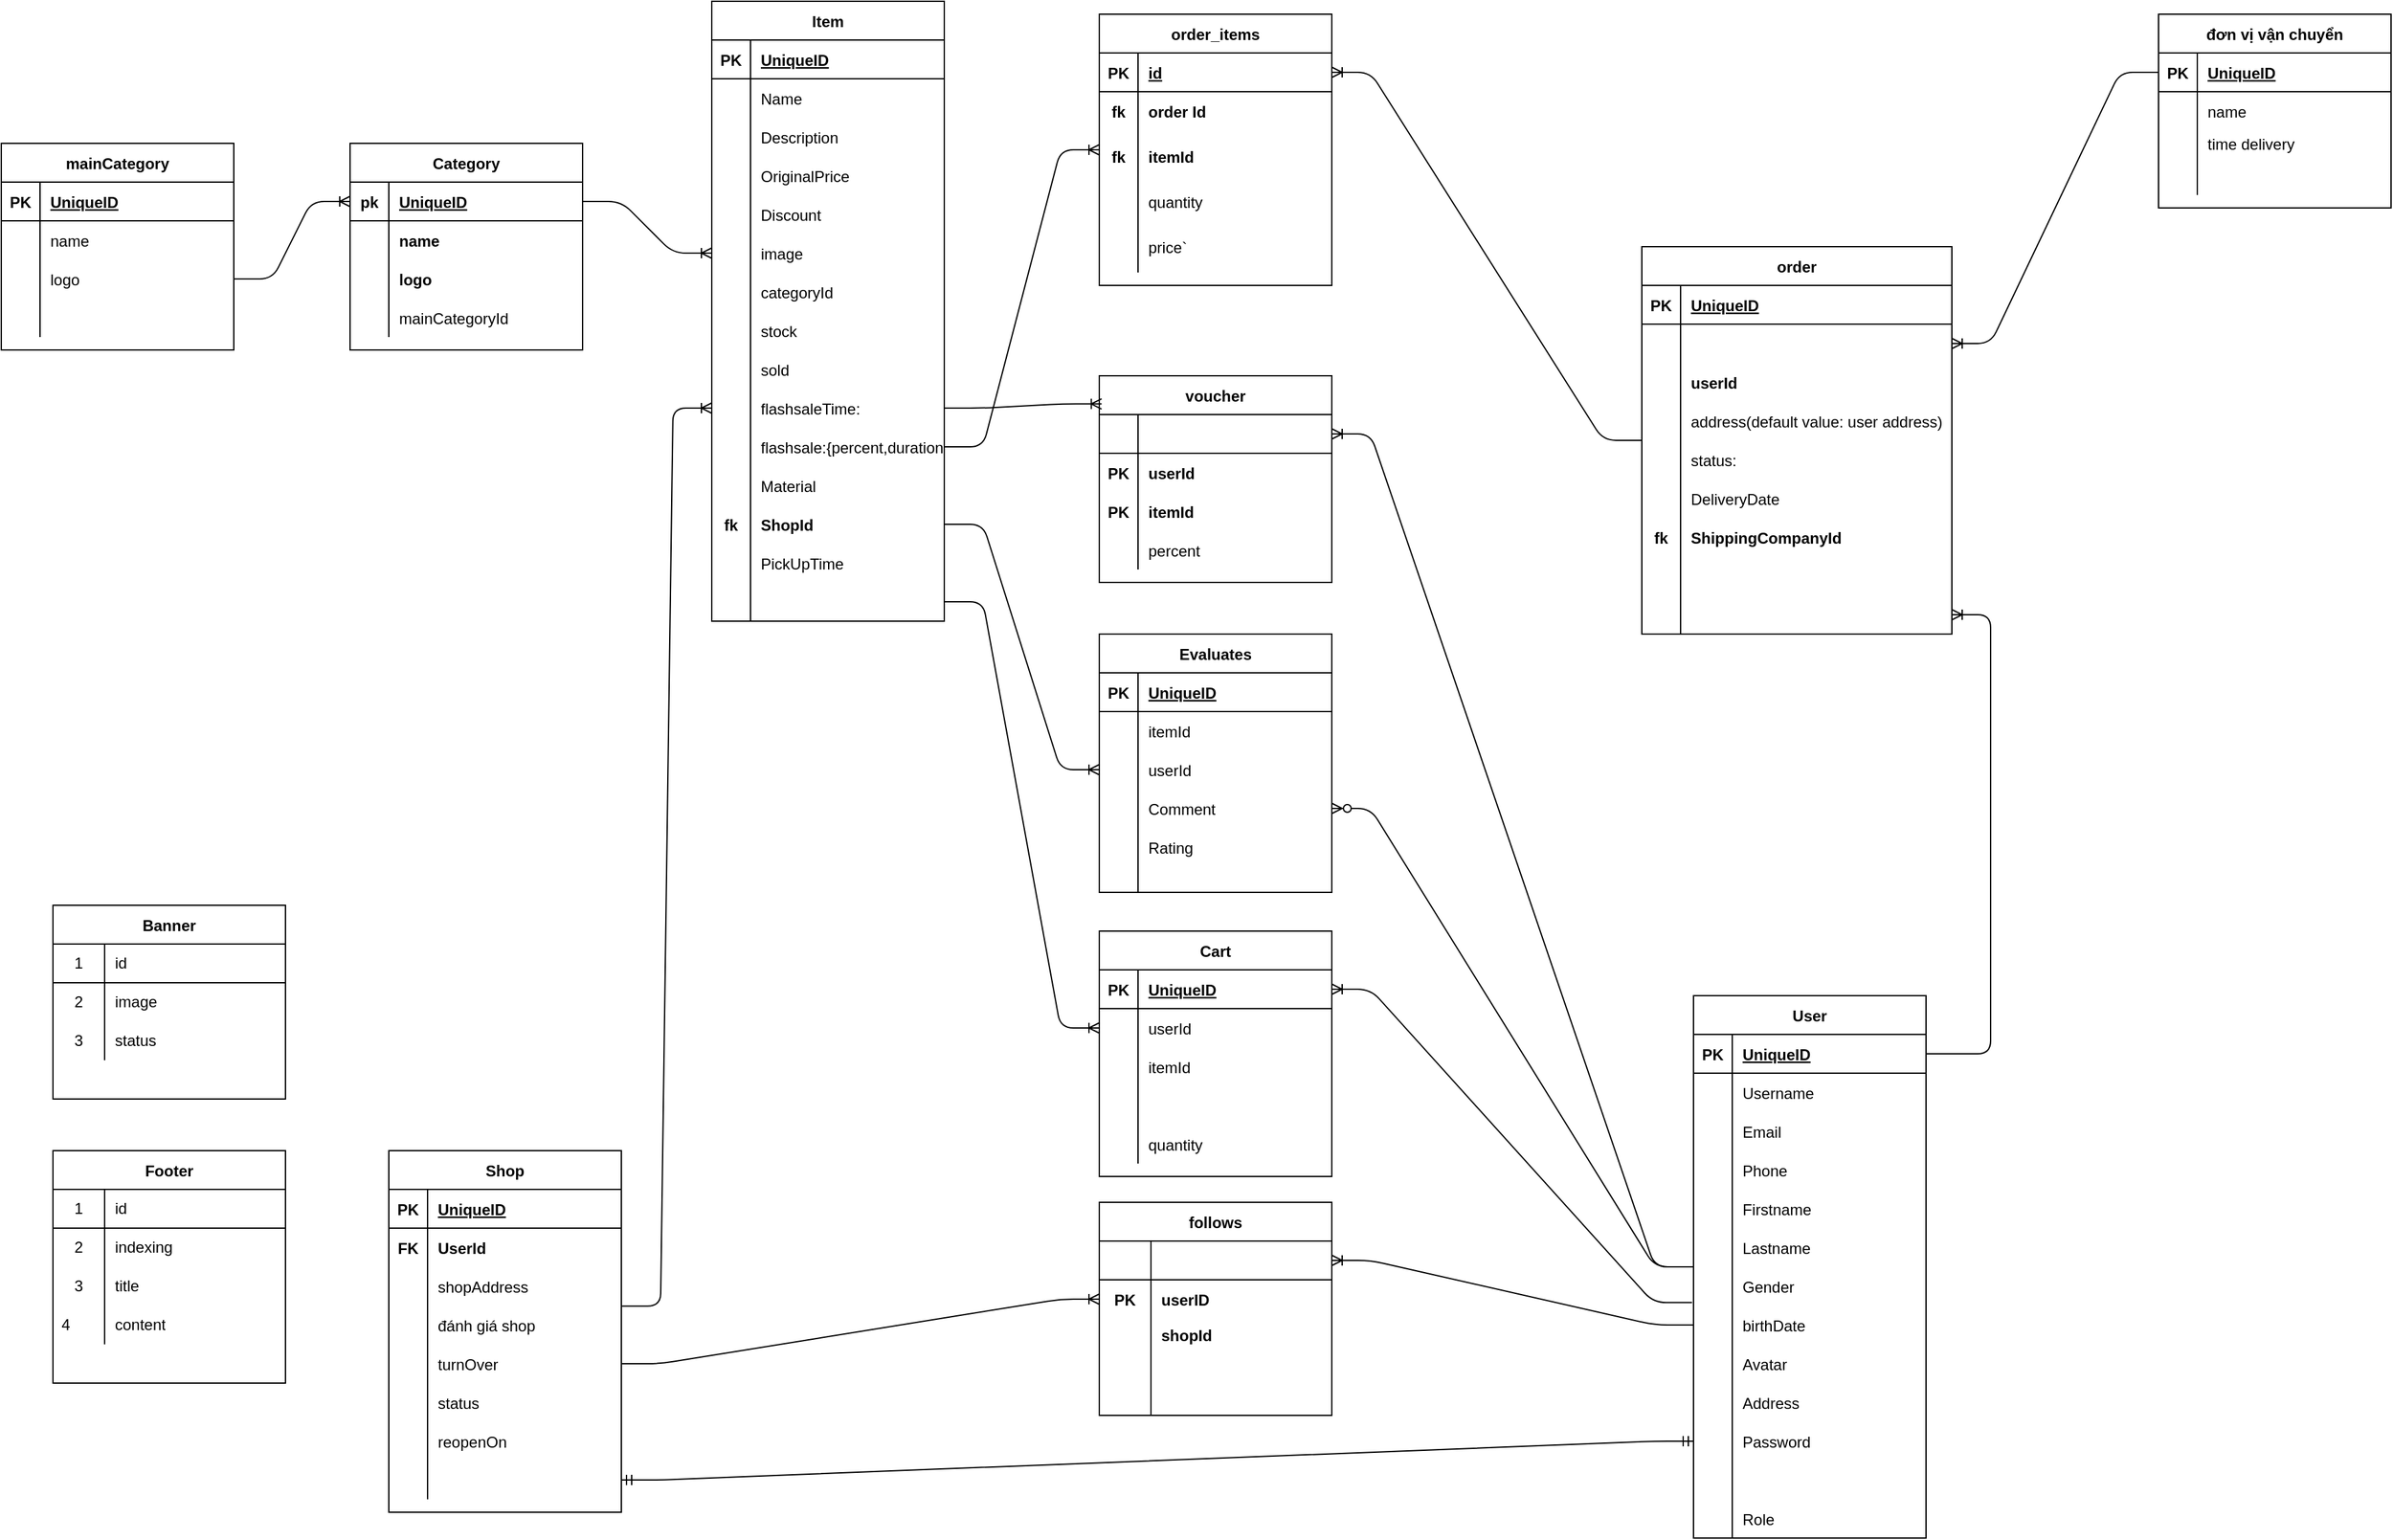 <mxfile version="15.8.6" type="device"><diagram id="mUB0Oo12Q7tV_cQPs1MF" name="Page-1"><mxGraphModel dx="2310" dy="881" grid="1" gridSize="10" guides="1" tooltips="1" connect="1" arrows="1" fold="1" page="1" pageScale="1" pageWidth="827" pageHeight="1169" math="0" shadow="0"><root><mxCell id="0"/><mxCell id="1" parent="0"/><mxCell id="VbHW0g4pv0Y8uz-hgC-X-1" value="Shop" style="shape=table;startSize=30;container=1;collapsible=1;childLayout=tableLayout;fixedRows=1;rowLines=0;fontStyle=1;align=center;resizeLast=1;" parent="1" vertex="1"><mxGeometry x="-490" y="1510" width="180" height="280" as="geometry"/></mxCell><mxCell id="VbHW0g4pv0Y8uz-hgC-X-2" value="" style="shape=partialRectangle;collapsible=0;dropTarget=0;pointerEvents=0;fillColor=none;top=0;left=0;bottom=1;right=0;points=[[0,0.5],[1,0.5]];portConstraint=eastwest;" parent="VbHW0g4pv0Y8uz-hgC-X-1" vertex="1"><mxGeometry y="30" width="180" height="30" as="geometry"/></mxCell><mxCell id="VbHW0g4pv0Y8uz-hgC-X-3" value="PK" style="shape=partialRectangle;connectable=0;fillColor=none;top=0;left=0;bottom=0;right=0;fontStyle=1;overflow=hidden;" parent="VbHW0g4pv0Y8uz-hgC-X-2" vertex="1"><mxGeometry width="30" height="30" as="geometry"/></mxCell><mxCell id="VbHW0g4pv0Y8uz-hgC-X-4" value="UniqueID" style="shape=partialRectangle;connectable=0;fillColor=none;top=0;left=0;bottom=0;right=0;align=left;spacingLeft=6;fontStyle=5;overflow=hidden;" parent="VbHW0g4pv0Y8uz-hgC-X-2" vertex="1"><mxGeometry x="30" width="150" height="30" as="geometry"/></mxCell><mxCell id="VbHW0g4pv0Y8uz-hgC-X-5" value="" style="shape=partialRectangle;collapsible=0;dropTarget=0;pointerEvents=0;fillColor=none;top=0;left=0;bottom=0;right=0;points=[[0,0.5],[1,0.5]];portConstraint=eastwest;" parent="VbHW0g4pv0Y8uz-hgC-X-1" vertex="1"><mxGeometry y="60" width="180" height="30" as="geometry"/></mxCell><mxCell id="VbHW0g4pv0Y8uz-hgC-X-6" value="FK" style="shape=partialRectangle;connectable=0;fillColor=none;top=0;left=0;bottom=0;right=0;editable=1;overflow=hidden;fontStyle=1" parent="VbHW0g4pv0Y8uz-hgC-X-5" vertex="1"><mxGeometry width="30" height="30" as="geometry"/></mxCell><mxCell id="VbHW0g4pv0Y8uz-hgC-X-7" value="UserId" style="shape=partialRectangle;connectable=0;fillColor=none;top=0;left=0;bottom=0;right=0;align=left;spacingLeft=6;overflow=hidden;fontStyle=1" parent="VbHW0g4pv0Y8uz-hgC-X-5" vertex="1"><mxGeometry x="30" width="150" height="30" as="geometry"/></mxCell><mxCell id="VbHW0g4pv0Y8uz-hgC-X-8" value="" style="shape=partialRectangle;collapsible=0;dropTarget=0;pointerEvents=0;fillColor=none;top=0;left=0;bottom=0;right=0;points=[[0,0.5],[1,0.5]];portConstraint=eastwest;" parent="VbHW0g4pv0Y8uz-hgC-X-1" vertex="1"><mxGeometry y="90" width="180" height="30" as="geometry"/></mxCell><mxCell id="VbHW0g4pv0Y8uz-hgC-X-9" value="" style="shape=partialRectangle;connectable=0;fillColor=none;top=0;left=0;bottom=0;right=0;editable=1;overflow=hidden;" parent="VbHW0g4pv0Y8uz-hgC-X-8" vertex="1"><mxGeometry width="30" height="30" as="geometry"/></mxCell><mxCell id="VbHW0g4pv0Y8uz-hgC-X-10" value="shopAddress" style="shape=partialRectangle;connectable=0;fillColor=none;top=0;left=0;bottom=0;right=0;align=left;spacingLeft=6;overflow=hidden;" parent="VbHW0g4pv0Y8uz-hgC-X-8" vertex="1"><mxGeometry x="30" width="150" height="30" as="geometry"/></mxCell><mxCell id="VbHW0g4pv0Y8uz-hgC-X-11" value="" style="shape=partialRectangle;collapsible=0;dropTarget=0;pointerEvents=0;fillColor=none;top=0;left=0;bottom=0;right=0;points=[[0,0.5],[1,0.5]];portConstraint=eastwest;" parent="VbHW0g4pv0Y8uz-hgC-X-1" vertex="1"><mxGeometry y="120" width="180" height="30" as="geometry"/></mxCell><mxCell id="VbHW0g4pv0Y8uz-hgC-X-12" value="" style="shape=partialRectangle;connectable=0;fillColor=none;top=0;left=0;bottom=0;right=0;editable=1;overflow=hidden;" parent="VbHW0g4pv0Y8uz-hgC-X-11" vertex="1"><mxGeometry width="30" height="30" as="geometry"/></mxCell><mxCell id="VbHW0g4pv0Y8uz-hgC-X-13" value="đánh giá shop" style="shape=partialRectangle;connectable=0;fillColor=none;top=0;left=0;bottom=0;right=0;align=left;spacingLeft=6;overflow=hidden;" parent="VbHW0g4pv0Y8uz-hgC-X-11" vertex="1"><mxGeometry x="30" width="150" height="30" as="geometry"/></mxCell><mxCell id="VbHW0g4pv0Y8uz-hgC-X-151" value="" style="shape=partialRectangle;collapsible=0;dropTarget=0;pointerEvents=0;fillColor=none;top=0;left=0;bottom=0;right=0;points=[[0,0.5],[1,0.5]];portConstraint=eastwest;" parent="VbHW0g4pv0Y8uz-hgC-X-1" vertex="1"><mxGeometry y="150" width="180" height="30" as="geometry"/></mxCell><mxCell id="VbHW0g4pv0Y8uz-hgC-X-152" value="" style="shape=partialRectangle;connectable=0;fillColor=none;top=0;left=0;bottom=0;right=0;editable=1;overflow=hidden;" parent="VbHW0g4pv0Y8uz-hgC-X-151" vertex="1"><mxGeometry width="30" height="30" as="geometry"/></mxCell><mxCell id="VbHW0g4pv0Y8uz-hgC-X-153" value="turnOver" style="shape=partialRectangle;connectable=0;fillColor=none;top=0;left=0;bottom=0;right=0;align=left;spacingLeft=6;overflow=hidden;" parent="VbHW0g4pv0Y8uz-hgC-X-151" vertex="1"><mxGeometry x="30" width="150" height="30" as="geometry"/></mxCell><mxCell id="VbHW0g4pv0Y8uz-hgC-X-154" value="" style="shape=partialRectangle;collapsible=0;dropTarget=0;pointerEvents=0;fillColor=none;top=0;left=0;bottom=0;right=0;points=[[0,0.5],[1,0.5]];portConstraint=eastwest;" parent="VbHW0g4pv0Y8uz-hgC-X-1" vertex="1"><mxGeometry y="180" width="180" height="30" as="geometry"/></mxCell><mxCell id="VbHW0g4pv0Y8uz-hgC-X-155" value="" style="shape=partialRectangle;connectable=0;fillColor=none;top=0;left=0;bottom=0;right=0;editable=1;overflow=hidden;" parent="VbHW0g4pv0Y8uz-hgC-X-154" vertex="1"><mxGeometry width="30" height="30" as="geometry"/></mxCell><mxCell id="VbHW0g4pv0Y8uz-hgC-X-156" value="status" style="shape=partialRectangle;connectable=0;fillColor=none;top=0;left=0;bottom=0;right=0;align=left;spacingLeft=6;overflow=hidden;" parent="VbHW0g4pv0Y8uz-hgC-X-154" vertex="1"><mxGeometry x="30" width="150" height="30" as="geometry"/></mxCell><mxCell id="VbHW0g4pv0Y8uz-hgC-X-157" value="" style="shape=partialRectangle;collapsible=0;dropTarget=0;pointerEvents=0;fillColor=none;top=0;left=0;bottom=0;right=0;points=[[0,0.5],[1,0.5]];portConstraint=eastwest;" parent="VbHW0g4pv0Y8uz-hgC-X-1" vertex="1"><mxGeometry y="210" width="180" height="30" as="geometry"/></mxCell><mxCell id="VbHW0g4pv0Y8uz-hgC-X-158" value="" style="shape=partialRectangle;connectable=0;fillColor=none;top=0;left=0;bottom=0;right=0;editable=1;overflow=hidden;" parent="VbHW0g4pv0Y8uz-hgC-X-157" vertex="1"><mxGeometry width="30" height="30" as="geometry"/></mxCell><mxCell id="VbHW0g4pv0Y8uz-hgC-X-159" value="reopenOn" style="shape=partialRectangle;connectable=0;fillColor=none;top=0;left=0;bottom=0;right=0;align=left;spacingLeft=6;overflow=hidden;" parent="VbHW0g4pv0Y8uz-hgC-X-157" vertex="1"><mxGeometry x="30" width="150" height="30" as="geometry"/></mxCell><mxCell id="JStvyTfi6AR2lR7ehHAH-7" value="" style="shape=partialRectangle;collapsible=0;dropTarget=0;pointerEvents=0;fillColor=none;top=0;left=0;bottom=0;right=0;points=[[0,0.5],[1,0.5]];portConstraint=eastwest;" parent="VbHW0g4pv0Y8uz-hgC-X-1" vertex="1"><mxGeometry y="240" width="180" height="30" as="geometry"/></mxCell><mxCell id="JStvyTfi6AR2lR7ehHAH-8" value="" style="shape=partialRectangle;connectable=0;fillColor=none;top=0;left=0;bottom=0;right=0;editable=1;overflow=hidden;" parent="JStvyTfi6AR2lR7ehHAH-7" vertex="1"><mxGeometry width="30" height="30" as="geometry"/></mxCell><mxCell id="JStvyTfi6AR2lR7ehHAH-9" value="" style="shape=partialRectangle;connectable=0;fillColor=none;top=0;left=0;bottom=0;right=0;align=left;spacingLeft=6;overflow=hidden;" parent="JStvyTfi6AR2lR7ehHAH-7" vertex="1"><mxGeometry x="30" width="150" height="30" as="geometry"/></mxCell><mxCell id="VbHW0g4pv0Y8uz-hgC-X-14" value="order" style="shape=table;startSize=30;container=1;collapsible=1;childLayout=tableLayout;fixedRows=1;rowLines=0;fontStyle=1;align=center;resizeLast=1;" parent="1" vertex="1"><mxGeometry x="480" y="810" width="240" height="300" as="geometry"/></mxCell><mxCell id="VbHW0g4pv0Y8uz-hgC-X-15" value="" style="shape=partialRectangle;collapsible=0;dropTarget=0;pointerEvents=0;fillColor=none;top=0;left=0;bottom=1;right=0;points=[[0,0.5],[1,0.5]];portConstraint=eastwest;" parent="VbHW0g4pv0Y8uz-hgC-X-14" vertex="1"><mxGeometry y="30" width="240" height="30" as="geometry"/></mxCell><mxCell id="VbHW0g4pv0Y8uz-hgC-X-16" value="PK" style="shape=partialRectangle;connectable=0;fillColor=none;top=0;left=0;bottom=0;right=0;fontStyle=1;overflow=hidden;" parent="VbHW0g4pv0Y8uz-hgC-X-15" vertex="1"><mxGeometry width="30" height="30" as="geometry"/></mxCell><mxCell id="VbHW0g4pv0Y8uz-hgC-X-17" value="UniqueID" style="shape=partialRectangle;connectable=0;fillColor=none;top=0;left=0;bottom=0;right=0;align=left;spacingLeft=6;fontStyle=5;overflow=hidden;" parent="VbHW0g4pv0Y8uz-hgC-X-15" vertex="1"><mxGeometry x="30" width="210" height="30" as="geometry"/></mxCell><mxCell id="VbHW0g4pv0Y8uz-hgC-X-18" value="" style="shape=partialRectangle;collapsible=0;dropTarget=0;pointerEvents=0;fillColor=none;top=0;left=0;bottom=0;right=0;points=[[0,0.5],[1,0.5]];portConstraint=eastwest;" parent="VbHW0g4pv0Y8uz-hgC-X-14" vertex="1"><mxGeometry y="60" width="240" height="30" as="geometry"/></mxCell><mxCell id="VbHW0g4pv0Y8uz-hgC-X-19" value="" style="shape=partialRectangle;connectable=0;fillColor=none;top=0;left=0;bottom=0;right=0;editable=1;overflow=hidden;" parent="VbHW0g4pv0Y8uz-hgC-X-18" vertex="1"><mxGeometry width="30" height="30" as="geometry"/></mxCell><mxCell id="VbHW0g4pv0Y8uz-hgC-X-20" value="" style="shape=partialRectangle;connectable=0;fillColor=none;top=0;left=0;bottom=0;right=0;align=left;spacingLeft=6;overflow=hidden;" parent="VbHW0g4pv0Y8uz-hgC-X-18" vertex="1"><mxGeometry x="30" width="210" height="30" as="geometry"/></mxCell><mxCell id="VbHW0g4pv0Y8uz-hgC-X-21" value="" style="shape=partialRectangle;collapsible=0;dropTarget=0;pointerEvents=0;fillColor=none;top=0;left=0;bottom=0;right=0;points=[[0,0.5],[1,0.5]];portConstraint=eastwest;" parent="VbHW0g4pv0Y8uz-hgC-X-14" vertex="1"><mxGeometry y="90" width="240" height="30" as="geometry"/></mxCell><mxCell id="VbHW0g4pv0Y8uz-hgC-X-22" value="" style="shape=partialRectangle;connectable=0;fillColor=none;top=0;left=0;bottom=0;right=0;editable=1;overflow=hidden;fontStyle=1" parent="VbHW0g4pv0Y8uz-hgC-X-21" vertex="1"><mxGeometry width="30" height="30" as="geometry"/></mxCell><mxCell id="VbHW0g4pv0Y8uz-hgC-X-23" value="userId" style="shape=partialRectangle;connectable=0;fillColor=none;top=0;left=0;bottom=0;right=0;align=left;spacingLeft=6;overflow=hidden;fontStyle=1" parent="VbHW0g4pv0Y8uz-hgC-X-21" vertex="1"><mxGeometry x="30" width="210" height="30" as="geometry"/></mxCell><mxCell id="VbHW0g4pv0Y8uz-hgC-X-24" value="" style="shape=partialRectangle;collapsible=0;dropTarget=0;pointerEvents=0;fillColor=none;top=0;left=0;bottom=0;right=0;points=[[0,0.5],[1,0.5]];portConstraint=eastwest;" parent="VbHW0g4pv0Y8uz-hgC-X-14" vertex="1"><mxGeometry y="120" width="240" height="30" as="geometry"/></mxCell><mxCell id="VbHW0g4pv0Y8uz-hgC-X-25" value="" style="shape=partialRectangle;connectable=0;fillColor=none;top=0;left=0;bottom=0;right=0;editable=1;overflow=hidden;" parent="VbHW0g4pv0Y8uz-hgC-X-24" vertex="1"><mxGeometry width="30" height="30" as="geometry"/></mxCell><mxCell id="VbHW0g4pv0Y8uz-hgC-X-26" value="address(default value: user address)" style="shape=partialRectangle;connectable=0;fillColor=none;top=0;left=0;bottom=0;right=0;align=left;spacingLeft=6;overflow=hidden;" parent="VbHW0g4pv0Y8uz-hgC-X-24" vertex="1"><mxGeometry x="30" width="210" height="30" as="geometry"/></mxCell><mxCell id="VbHW0g4pv0Y8uz-hgC-X-58" value="" style="shape=partialRectangle;collapsible=0;dropTarget=0;pointerEvents=0;fillColor=none;top=0;left=0;bottom=0;right=0;points=[[0,0.5],[1,0.5]];portConstraint=eastwest;" parent="VbHW0g4pv0Y8uz-hgC-X-14" vertex="1"><mxGeometry y="150" width="240" height="30" as="geometry"/></mxCell><mxCell id="VbHW0g4pv0Y8uz-hgC-X-59" value="" style="shape=partialRectangle;connectable=0;fillColor=none;top=0;left=0;bottom=0;right=0;editable=1;overflow=hidden;" parent="VbHW0g4pv0Y8uz-hgC-X-58" vertex="1"><mxGeometry width="30" height="30" as="geometry"/></mxCell><mxCell id="VbHW0g4pv0Y8uz-hgC-X-60" value="status: " style="shape=partialRectangle;connectable=0;fillColor=none;top=0;left=0;bottom=0;right=0;align=left;spacingLeft=6;overflow=hidden;" parent="VbHW0g4pv0Y8uz-hgC-X-58" vertex="1"><mxGeometry x="30" width="210" height="30" as="geometry"/></mxCell><mxCell id="VbHW0g4pv0Y8uz-hgC-X-61" value="" style="shape=partialRectangle;collapsible=0;dropTarget=0;pointerEvents=0;fillColor=none;top=0;left=0;bottom=0;right=0;points=[[0,0.5],[1,0.5]];portConstraint=eastwest;" parent="VbHW0g4pv0Y8uz-hgC-X-14" vertex="1"><mxGeometry y="180" width="240" height="30" as="geometry"/></mxCell><mxCell id="VbHW0g4pv0Y8uz-hgC-X-62" value="" style="shape=partialRectangle;connectable=0;fillColor=none;top=0;left=0;bottom=0;right=0;editable=1;overflow=hidden;" parent="VbHW0g4pv0Y8uz-hgC-X-61" vertex="1"><mxGeometry width="30" height="30" as="geometry"/></mxCell><mxCell id="VbHW0g4pv0Y8uz-hgC-X-63" value="DeliveryDate" style="shape=partialRectangle;connectable=0;fillColor=none;top=0;left=0;bottom=0;right=0;align=left;spacingLeft=6;overflow=hidden;" parent="VbHW0g4pv0Y8uz-hgC-X-61" vertex="1"><mxGeometry x="30" width="210" height="30" as="geometry"/></mxCell><mxCell id="VbHW0g4pv0Y8uz-hgC-X-64" value="" style="shape=partialRectangle;collapsible=0;dropTarget=0;pointerEvents=0;fillColor=none;top=0;left=0;bottom=0;right=0;points=[[0,0.5],[1,0.5]];portConstraint=eastwest;" parent="VbHW0g4pv0Y8uz-hgC-X-14" vertex="1"><mxGeometry y="210" width="240" height="30" as="geometry"/></mxCell><mxCell id="VbHW0g4pv0Y8uz-hgC-X-65" value="fk" style="shape=partialRectangle;connectable=0;fillColor=none;top=0;left=0;bottom=0;right=0;editable=1;overflow=hidden;fontStyle=1" parent="VbHW0g4pv0Y8uz-hgC-X-64" vertex="1"><mxGeometry width="30" height="30" as="geometry"/></mxCell><mxCell id="VbHW0g4pv0Y8uz-hgC-X-66" value="ShippingCompanyId" style="shape=partialRectangle;connectable=0;fillColor=none;top=0;left=0;bottom=0;right=0;align=left;spacingLeft=6;overflow=hidden;fontStyle=1" parent="VbHW0g4pv0Y8uz-hgC-X-64" vertex="1"><mxGeometry x="30" width="210" height="30" as="geometry"/></mxCell><mxCell id="VbHW0g4pv0Y8uz-hgC-X-135" value="" style="shape=partialRectangle;collapsible=0;dropTarget=0;pointerEvents=0;fillColor=none;top=0;left=0;bottom=0;right=0;points=[[0,0.5],[1,0.5]];portConstraint=eastwest;" parent="VbHW0g4pv0Y8uz-hgC-X-14" vertex="1"><mxGeometry y="240" width="240" height="30" as="geometry"/></mxCell><mxCell id="VbHW0g4pv0Y8uz-hgC-X-136" value="" style="shape=partialRectangle;connectable=0;fillColor=none;top=0;left=0;bottom=0;right=0;editable=1;overflow=hidden;" parent="VbHW0g4pv0Y8uz-hgC-X-135" vertex="1"><mxGeometry width="30" height="30" as="geometry"/></mxCell><mxCell id="VbHW0g4pv0Y8uz-hgC-X-137" value="" style="shape=partialRectangle;connectable=0;fillColor=none;top=0;left=0;bottom=0;right=0;align=left;spacingLeft=6;overflow=hidden;" parent="VbHW0g4pv0Y8uz-hgC-X-135" vertex="1"><mxGeometry x="30" width="210" height="30" as="geometry"/></mxCell><mxCell id="VbHW0g4pv0Y8uz-hgC-X-138" value="" style="shape=partialRectangle;collapsible=0;dropTarget=0;pointerEvents=0;fillColor=none;top=0;left=0;bottom=0;right=0;points=[[0,0.5],[1,0.5]];portConstraint=eastwest;" parent="VbHW0g4pv0Y8uz-hgC-X-14" vertex="1"><mxGeometry y="270" width="240" height="30" as="geometry"/></mxCell><mxCell id="VbHW0g4pv0Y8uz-hgC-X-139" value="" style="shape=partialRectangle;connectable=0;fillColor=none;top=0;left=0;bottom=0;right=0;editable=1;overflow=hidden;" parent="VbHW0g4pv0Y8uz-hgC-X-138" vertex="1"><mxGeometry width="30" height="30" as="geometry"/></mxCell><mxCell id="VbHW0g4pv0Y8uz-hgC-X-140" value="" style="shape=partialRectangle;connectable=0;fillColor=none;top=0;left=0;bottom=0;right=0;align=left;spacingLeft=6;overflow=hidden;" parent="VbHW0g4pv0Y8uz-hgC-X-138" vertex="1"><mxGeometry x="30" width="210" height="30" as="geometry"/></mxCell><mxCell id="VbHW0g4pv0Y8uz-hgC-X-27" value="User" style="shape=table;startSize=30;container=1;collapsible=1;childLayout=tableLayout;fixedRows=1;rowLines=0;fontStyle=1;align=center;resizeLast=1;" parent="1" vertex="1"><mxGeometry x="520" y="1390" width="180" height="420" as="geometry"/></mxCell><mxCell id="VbHW0g4pv0Y8uz-hgC-X-28" value="" style="shape=partialRectangle;collapsible=0;dropTarget=0;pointerEvents=0;fillColor=none;top=0;left=0;bottom=1;right=0;points=[[0,0.5],[1,0.5]];portConstraint=eastwest;" parent="VbHW0g4pv0Y8uz-hgC-X-27" vertex="1"><mxGeometry y="30" width="180" height="30" as="geometry"/></mxCell><mxCell id="VbHW0g4pv0Y8uz-hgC-X-29" value="PK" style="shape=partialRectangle;connectable=0;fillColor=none;top=0;left=0;bottom=0;right=0;fontStyle=1;overflow=hidden;" parent="VbHW0g4pv0Y8uz-hgC-X-28" vertex="1"><mxGeometry width="30" height="30" as="geometry"/></mxCell><mxCell id="VbHW0g4pv0Y8uz-hgC-X-30" value="UniqueID" style="shape=partialRectangle;connectable=0;fillColor=none;top=0;left=0;bottom=0;right=0;align=left;spacingLeft=6;fontStyle=5;overflow=hidden;" parent="VbHW0g4pv0Y8uz-hgC-X-28" vertex="1"><mxGeometry x="30" width="150" height="30" as="geometry"/></mxCell><mxCell id="VbHW0g4pv0Y8uz-hgC-X-31" value="" style="shape=partialRectangle;collapsible=0;dropTarget=0;pointerEvents=0;fillColor=none;top=0;left=0;bottom=0;right=0;points=[[0,0.5],[1,0.5]];portConstraint=eastwest;" parent="VbHW0g4pv0Y8uz-hgC-X-27" vertex="1"><mxGeometry y="60" width="180" height="30" as="geometry"/></mxCell><mxCell id="VbHW0g4pv0Y8uz-hgC-X-32" value="" style="shape=partialRectangle;connectable=0;fillColor=none;top=0;left=0;bottom=0;right=0;editable=1;overflow=hidden;" parent="VbHW0g4pv0Y8uz-hgC-X-31" vertex="1"><mxGeometry width="30" height="30" as="geometry"/></mxCell><mxCell id="VbHW0g4pv0Y8uz-hgC-X-33" value="Username" style="shape=partialRectangle;connectable=0;fillColor=none;top=0;left=0;bottom=0;right=0;align=left;spacingLeft=6;overflow=hidden;" parent="VbHW0g4pv0Y8uz-hgC-X-31" vertex="1"><mxGeometry x="30" width="150" height="30" as="geometry"/></mxCell><mxCell id="VbHW0g4pv0Y8uz-hgC-X-37" value="" style="shape=partialRectangle;collapsible=0;dropTarget=0;pointerEvents=0;fillColor=none;top=0;left=0;bottom=0;right=0;points=[[0,0.5],[1,0.5]];portConstraint=eastwest;" parent="VbHW0g4pv0Y8uz-hgC-X-27" vertex="1"><mxGeometry y="90" width="180" height="30" as="geometry"/></mxCell><mxCell id="VbHW0g4pv0Y8uz-hgC-X-38" value="" style="shape=partialRectangle;connectable=0;fillColor=none;top=0;left=0;bottom=0;right=0;editable=1;overflow=hidden;" parent="VbHW0g4pv0Y8uz-hgC-X-37" vertex="1"><mxGeometry width="30" height="30" as="geometry"/></mxCell><mxCell id="VbHW0g4pv0Y8uz-hgC-X-39" value="Email" style="shape=partialRectangle;connectable=0;fillColor=none;top=0;left=0;bottom=0;right=0;align=left;spacingLeft=6;overflow=hidden;" parent="VbHW0g4pv0Y8uz-hgC-X-37" vertex="1"><mxGeometry x="30" width="150" height="30" as="geometry"/></mxCell><mxCell id="VbHW0g4pv0Y8uz-hgC-X-40" value="" style="shape=partialRectangle;collapsible=0;dropTarget=0;pointerEvents=0;fillColor=none;top=0;left=0;bottom=0;right=0;points=[[0,0.5],[1,0.5]];portConstraint=eastwest;" parent="VbHW0g4pv0Y8uz-hgC-X-27" vertex="1"><mxGeometry y="120" width="180" height="30" as="geometry"/></mxCell><mxCell id="VbHW0g4pv0Y8uz-hgC-X-41" value="" style="shape=partialRectangle;connectable=0;fillColor=none;top=0;left=0;bottom=0;right=0;editable=1;overflow=hidden;" parent="VbHW0g4pv0Y8uz-hgC-X-40" vertex="1"><mxGeometry width="30" height="30" as="geometry"/></mxCell><mxCell id="VbHW0g4pv0Y8uz-hgC-X-42" value="Phone" style="shape=partialRectangle;connectable=0;fillColor=none;top=0;left=0;bottom=0;right=0;align=left;spacingLeft=6;overflow=hidden;" parent="VbHW0g4pv0Y8uz-hgC-X-40" vertex="1"><mxGeometry x="30" width="150" height="30" as="geometry"/></mxCell><mxCell id="JStvyTfi6AR2lR7ehHAH-1" value="" style="shape=partialRectangle;collapsible=0;dropTarget=0;pointerEvents=0;fillColor=none;top=0;left=0;bottom=0;right=0;points=[[0,0.5],[1,0.5]];portConstraint=eastwest;" parent="VbHW0g4pv0Y8uz-hgC-X-27" vertex="1"><mxGeometry y="150" width="180" height="30" as="geometry"/></mxCell><mxCell id="JStvyTfi6AR2lR7ehHAH-2" value="" style="shape=partialRectangle;connectable=0;fillColor=none;top=0;left=0;bottom=0;right=0;editable=1;overflow=hidden;" parent="JStvyTfi6AR2lR7ehHAH-1" vertex="1"><mxGeometry width="30" height="30" as="geometry"/></mxCell><mxCell id="JStvyTfi6AR2lR7ehHAH-3" value="Firstname" style="shape=partialRectangle;connectable=0;fillColor=none;top=0;left=0;bottom=0;right=0;align=left;spacingLeft=6;overflow=hidden;" parent="JStvyTfi6AR2lR7ehHAH-1" vertex="1"><mxGeometry x="30" width="150" height="30" as="geometry"/></mxCell><mxCell id="VbHW0g4pv0Y8uz-hgC-X-43" value="" style="shape=partialRectangle;collapsible=0;dropTarget=0;pointerEvents=0;fillColor=none;top=0;left=0;bottom=0;right=0;points=[[0,0.5],[1,0.5]];portConstraint=eastwest;" parent="VbHW0g4pv0Y8uz-hgC-X-27" vertex="1"><mxGeometry y="180" width="180" height="30" as="geometry"/></mxCell><mxCell id="VbHW0g4pv0Y8uz-hgC-X-44" value="" style="shape=partialRectangle;connectable=0;fillColor=none;top=0;left=0;bottom=0;right=0;editable=1;overflow=hidden;" parent="VbHW0g4pv0Y8uz-hgC-X-43" vertex="1"><mxGeometry width="30" height="30" as="geometry"/></mxCell><mxCell id="VbHW0g4pv0Y8uz-hgC-X-45" value="Lastname" style="shape=partialRectangle;connectable=0;fillColor=none;top=0;left=0;bottom=0;right=0;align=left;spacingLeft=6;overflow=hidden;" parent="VbHW0g4pv0Y8uz-hgC-X-43" vertex="1"><mxGeometry x="30" width="150" height="30" as="geometry"/></mxCell><mxCell id="VbHW0g4pv0Y8uz-hgC-X-46" value="" style="shape=partialRectangle;collapsible=0;dropTarget=0;pointerEvents=0;fillColor=none;top=0;left=0;bottom=0;right=0;points=[[0,0.5],[1,0.5]];portConstraint=eastwest;" parent="VbHW0g4pv0Y8uz-hgC-X-27" vertex="1"><mxGeometry y="210" width="180" height="30" as="geometry"/></mxCell><mxCell id="VbHW0g4pv0Y8uz-hgC-X-47" value="" style="shape=partialRectangle;connectable=0;fillColor=none;top=0;left=0;bottom=0;right=0;editable=1;overflow=hidden;" parent="VbHW0g4pv0Y8uz-hgC-X-46" vertex="1"><mxGeometry width="30" height="30" as="geometry"/></mxCell><mxCell id="VbHW0g4pv0Y8uz-hgC-X-48" value="Gender" style="shape=partialRectangle;connectable=0;fillColor=none;top=0;left=0;bottom=0;right=0;align=left;spacingLeft=6;overflow=hidden;" parent="VbHW0g4pv0Y8uz-hgC-X-46" vertex="1"><mxGeometry x="30" width="150" height="30" as="geometry"/></mxCell><mxCell id="VbHW0g4pv0Y8uz-hgC-X-49" value="" style="shape=partialRectangle;collapsible=0;dropTarget=0;pointerEvents=0;fillColor=none;top=0;left=0;bottom=0;right=0;points=[[0,0.5],[1,0.5]];portConstraint=eastwest;" parent="VbHW0g4pv0Y8uz-hgC-X-27" vertex="1"><mxGeometry y="240" width="180" height="30" as="geometry"/></mxCell><mxCell id="VbHW0g4pv0Y8uz-hgC-X-50" value="" style="shape=partialRectangle;connectable=0;fillColor=none;top=0;left=0;bottom=0;right=0;editable=1;overflow=hidden;" parent="VbHW0g4pv0Y8uz-hgC-X-49" vertex="1"><mxGeometry width="30" height="30" as="geometry"/></mxCell><mxCell id="VbHW0g4pv0Y8uz-hgC-X-51" value="birthDate" style="shape=partialRectangle;connectable=0;fillColor=none;top=0;left=0;bottom=0;right=0;align=left;spacingLeft=6;overflow=hidden;" parent="VbHW0g4pv0Y8uz-hgC-X-49" vertex="1"><mxGeometry x="30" width="150" height="30" as="geometry"/></mxCell><mxCell id="VbHW0g4pv0Y8uz-hgC-X-52" value="" style="shape=partialRectangle;collapsible=0;dropTarget=0;pointerEvents=0;fillColor=none;top=0;left=0;bottom=0;right=0;points=[[0,0.5],[1,0.5]];portConstraint=eastwest;" parent="VbHW0g4pv0Y8uz-hgC-X-27" vertex="1"><mxGeometry y="270" width="180" height="30" as="geometry"/></mxCell><mxCell id="VbHW0g4pv0Y8uz-hgC-X-53" value="" style="shape=partialRectangle;connectable=0;fillColor=none;top=0;left=0;bottom=0;right=0;editable=1;overflow=hidden;" parent="VbHW0g4pv0Y8uz-hgC-X-52" vertex="1"><mxGeometry width="30" height="30" as="geometry"/></mxCell><mxCell id="VbHW0g4pv0Y8uz-hgC-X-54" value="Avatar" style="shape=partialRectangle;connectable=0;fillColor=none;top=0;left=0;bottom=0;right=0;align=left;spacingLeft=6;overflow=hidden;" parent="VbHW0g4pv0Y8uz-hgC-X-52" vertex="1"><mxGeometry x="30" width="150" height="30" as="geometry"/></mxCell><mxCell id="VbHW0g4pv0Y8uz-hgC-X-55" value="" style="shape=partialRectangle;collapsible=0;dropTarget=0;pointerEvents=0;fillColor=none;top=0;left=0;bottom=0;right=0;points=[[0,0.5],[1,0.5]];portConstraint=eastwest;" parent="VbHW0g4pv0Y8uz-hgC-X-27" vertex="1"><mxGeometry y="300" width="180" height="30" as="geometry"/></mxCell><mxCell id="VbHW0g4pv0Y8uz-hgC-X-56" value="" style="shape=partialRectangle;connectable=0;fillColor=none;top=0;left=0;bottom=0;right=0;editable=1;overflow=hidden;" parent="VbHW0g4pv0Y8uz-hgC-X-55" vertex="1"><mxGeometry width="30" height="30" as="geometry"/></mxCell><mxCell id="VbHW0g4pv0Y8uz-hgC-X-57" value="Address" style="shape=partialRectangle;connectable=0;fillColor=none;top=0;left=0;bottom=0;right=0;align=left;spacingLeft=6;overflow=hidden;" parent="VbHW0g4pv0Y8uz-hgC-X-55" vertex="1"><mxGeometry x="30" width="150" height="30" as="geometry"/></mxCell><mxCell id="VbHW0g4pv0Y8uz-hgC-X-148" value="" style="shape=partialRectangle;collapsible=0;dropTarget=0;pointerEvents=0;fillColor=none;top=0;left=0;bottom=0;right=0;points=[[0,0.5],[1,0.5]];portConstraint=eastwest;" parent="VbHW0g4pv0Y8uz-hgC-X-27" vertex="1"><mxGeometry y="330" width="180" height="30" as="geometry"/></mxCell><mxCell id="VbHW0g4pv0Y8uz-hgC-X-149" value="" style="shape=partialRectangle;connectable=0;fillColor=none;top=0;left=0;bottom=0;right=0;editable=1;overflow=hidden;" parent="VbHW0g4pv0Y8uz-hgC-X-148" vertex="1"><mxGeometry width="30" height="30" as="geometry"/></mxCell><mxCell id="VbHW0g4pv0Y8uz-hgC-X-150" value="Password" style="shape=partialRectangle;connectable=0;fillColor=none;top=0;left=0;bottom=0;right=0;align=left;spacingLeft=6;overflow=hidden;" parent="VbHW0g4pv0Y8uz-hgC-X-148" vertex="1"><mxGeometry x="30" width="150" height="30" as="geometry"/></mxCell><mxCell id="VbHW0g4pv0Y8uz-hgC-X-160" value="" style="shape=partialRectangle;collapsible=0;dropTarget=0;pointerEvents=0;fillColor=none;top=0;left=0;bottom=0;right=0;points=[[0,0.5],[1,0.5]];portConstraint=eastwest;" parent="VbHW0g4pv0Y8uz-hgC-X-27" vertex="1"><mxGeometry y="360" width="180" height="30" as="geometry"/></mxCell><mxCell id="VbHW0g4pv0Y8uz-hgC-X-161" value="" style="shape=partialRectangle;connectable=0;fillColor=none;top=0;left=0;bottom=0;right=0;editable=1;overflow=hidden;" parent="VbHW0g4pv0Y8uz-hgC-X-160" vertex="1"><mxGeometry width="30" height="30" as="geometry"/></mxCell><mxCell id="VbHW0g4pv0Y8uz-hgC-X-162" value="" style="shape=partialRectangle;connectable=0;fillColor=none;top=0;left=0;bottom=0;right=0;align=left;spacingLeft=6;overflow=hidden;" parent="VbHW0g4pv0Y8uz-hgC-X-160" vertex="1"><mxGeometry x="30" width="150" height="30" as="geometry"/></mxCell><mxCell id="JStvyTfi6AR2lR7ehHAH-4" value="" style="shape=partialRectangle;collapsible=0;dropTarget=0;pointerEvents=0;fillColor=none;top=0;left=0;bottom=0;right=0;points=[[0,0.5],[1,0.5]];portConstraint=eastwest;" parent="VbHW0g4pv0Y8uz-hgC-X-27" vertex="1"><mxGeometry y="390" width="180" height="30" as="geometry"/></mxCell><mxCell id="JStvyTfi6AR2lR7ehHAH-5" value="" style="shape=partialRectangle;connectable=0;fillColor=none;top=0;left=0;bottom=0;right=0;editable=1;overflow=hidden;" parent="JStvyTfi6AR2lR7ehHAH-4" vertex="1"><mxGeometry width="30" height="30" as="geometry"/></mxCell><mxCell id="JStvyTfi6AR2lR7ehHAH-6" value="Role" style="shape=partialRectangle;connectable=0;fillColor=none;top=0;left=0;bottom=0;right=0;align=left;spacingLeft=6;overflow=hidden;" parent="JStvyTfi6AR2lR7ehHAH-4" vertex="1"><mxGeometry x="30" width="150" height="30" as="geometry"/></mxCell><mxCell id="VbHW0g4pv0Y8uz-hgC-X-73" value="Item" style="shape=table;startSize=30;container=1;collapsible=1;childLayout=tableLayout;fixedRows=1;rowLines=0;fontStyle=1;align=center;resizeLast=1;" parent="1" vertex="1"><mxGeometry x="-240" y="620" width="180" height="480" as="geometry"/></mxCell><mxCell id="VbHW0g4pv0Y8uz-hgC-X-74" value="" style="shape=partialRectangle;collapsible=0;dropTarget=0;pointerEvents=0;fillColor=none;top=0;left=0;bottom=1;right=0;points=[[0,0.5],[1,0.5]];portConstraint=eastwest;" parent="VbHW0g4pv0Y8uz-hgC-X-73" vertex="1"><mxGeometry y="30" width="180" height="30" as="geometry"/></mxCell><mxCell id="VbHW0g4pv0Y8uz-hgC-X-75" value="PK" style="shape=partialRectangle;connectable=0;fillColor=none;top=0;left=0;bottom=0;right=0;fontStyle=1;overflow=hidden;" parent="VbHW0g4pv0Y8uz-hgC-X-74" vertex="1"><mxGeometry width="30" height="30" as="geometry"/></mxCell><mxCell id="VbHW0g4pv0Y8uz-hgC-X-76" value="UniqueID" style="shape=partialRectangle;connectable=0;fillColor=none;top=0;left=0;bottom=0;right=0;align=left;spacingLeft=6;fontStyle=5;overflow=hidden;" parent="VbHW0g4pv0Y8uz-hgC-X-74" vertex="1"><mxGeometry x="30" width="150" height="30" as="geometry"/></mxCell><mxCell id="VbHW0g4pv0Y8uz-hgC-X-77" value="" style="shape=partialRectangle;collapsible=0;dropTarget=0;pointerEvents=0;fillColor=none;top=0;left=0;bottom=0;right=0;points=[[0,0.5],[1,0.5]];portConstraint=eastwest;" parent="VbHW0g4pv0Y8uz-hgC-X-73" vertex="1"><mxGeometry y="60" width="180" height="30" as="geometry"/></mxCell><mxCell id="VbHW0g4pv0Y8uz-hgC-X-78" value="" style="shape=partialRectangle;connectable=0;fillColor=none;top=0;left=0;bottom=0;right=0;editable=1;overflow=hidden;" parent="VbHW0g4pv0Y8uz-hgC-X-77" vertex="1"><mxGeometry width="30" height="30" as="geometry"/></mxCell><mxCell id="VbHW0g4pv0Y8uz-hgC-X-79" value="Name" style="shape=partialRectangle;connectable=0;fillColor=none;top=0;left=0;bottom=0;right=0;align=left;spacingLeft=6;overflow=hidden;" parent="VbHW0g4pv0Y8uz-hgC-X-77" vertex="1"><mxGeometry x="30" width="150" height="30" as="geometry"/></mxCell><mxCell id="VbHW0g4pv0Y8uz-hgC-X-80" value="" style="shape=partialRectangle;collapsible=0;dropTarget=0;pointerEvents=0;fillColor=none;top=0;left=0;bottom=0;right=0;points=[[0,0.5],[1,0.5]];portConstraint=eastwest;" parent="VbHW0g4pv0Y8uz-hgC-X-73" vertex="1"><mxGeometry y="90" width="180" height="30" as="geometry"/></mxCell><mxCell id="VbHW0g4pv0Y8uz-hgC-X-81" value="" style="shape=partialRectangle;connectable=0;fillColor=none;top=0;left=0;bottom=0;right=0;editable=1;overflow=hidden;" parent="VbHW0g4pv0Y8uz-hgC-X-80" vertex="1"><mxGeometry width="30" height="30" as="geometry"/></mxCell><mxCell id="VbHW0g4pv0Y8uz-hgC-X-82" value="Description" style="shape=partialRectangle;connectable=0;fillColor=none;top=0;left=0;bottom=0;right=0;align=left;spacingLeft=6;overflow=hidden;" parent="VbHW0g4pv0Y8uz-hgC-X-80" vertex="1"><mxGeometry x="30" width="150" height="30" as="geometry"/></mxCell><mxCell id="VbHW0g4pv0Y8uz-hgC-X-83" value="" style="shape=partialRectangle;collapsible=0;dropTarget=0;pointerEvents=0;fillColor=none;top=0;left=0;bottom=0;right=0;points=[[0,0.5],[1,0.5]];portConstraint=eastwest;" parent="VbHW0g4pv0Y8uz-hgC-X-73" vertex="1"><mxGeometry y="120" width="180" height="30" as="geometry"/></mxCell><mxCell id="VbHW0g4pv0Y8uz-hgC-X-84" value="" style="shape=partialRectangle;connectable=0;fillColor=none;top=0;left=0;bottom=0;right=0;editable=1;overflow=hidden;" parent="VbHW0g4pv0Y8uz-hgC-X-83" vertex="1"><mxGeometry width="30" height="30" as="geometry"/></mxCell><mxCell id="VbHW0g4pv0Y8uz-hgC-X-85" value="OriginalPrice" style="shape=partialRectangle;connectable=0;fillColor=none;top=0;left=0;bottom=0;right=0;align=left;spacingLeft=6;overflow=hidden;" parent="VbHW0g4pv0Y8uz-hgC-X-83" vertex="1"><mxGeometry x="30" width="150" height="30" as="geometry"/></mxCell><mxCell id="VbHW0g4pv0Y8uz-hgC-X-117" value="" style="shape=partialRectangle;collapsible=0;dropTarget=0;pointerEvents=0;fillColor=none;top=0;left=0;bottom=0;right=0;points=[[0,0.5],[1,0.5]];portConstraint=eastwest;" parent="VbHW0g4pv0Y8uz-hgC-X-73" vertex="1"><mxGeometry y="150" width="180" height="30" as="geometry"/></mxCell><mxCell id="VbHW0g4pv0Y8uz-hgC-X-118" value="" style="shape=partialRectangle;connectable=0;fillColor=none;top=0;left=0;bottom=0;right=0;editable=1;overflow=hidden;" parent="VbHW0g4pv0Y8uz-hgC-X-117" vertex="1"><mxGeometry width="30" height="30" as="geometry"/></mxCell><mxCell id="VbHW0g4pv0Y8uz-hgC-X-119" value="Discount" style="shape=partialRectangle;connectable=0;fillColor=none;top=0;left=0;bottom=0;right=0;align=left;spacingLeft=6;overflow=hidden;" parent="VbHW0g4pv0Y8uz-hgC-X-117" vertex="1"><mxGeometry x="30" width="150" height="30" as="geometry"/></mxCell><mxCell id="VbHW0g4pv0Y8uz-hgC-X-120" value="" style="shape=partialRectangle;collapsible=0;dropTarget=0;pointerEvents=0;fillColor=none;top=0;left=0;bottom=0;right=0;points=[[0,0.5],[1,0.5]];portConstraint=eastwest;" parent="VbHW0g4pv0Y8uz-hgC-X-73" vertex="1"><mxGeometry y="180" width="180" height="30" as="geometry"/></mxCell><mxCell id="VbHW0g4pv0Y8uz-hgC-X-121" value="" style="shape=partialRectangle;connectable=0;fillColor=none;top=0;left=0;bottom=0;right=0;editable=1;overflow=hidden;" parent="VbHW0g4pv0Y8uz-hgC-X-120" vertex="1"><mxGeometry width="30" height="30" as="geometry"/></mxCell><mxCell id="VbHW0g4pv0Y8uz-hgC-X-122" value="image" style="shape=partialRectangle;connectable=0;fillColor=none;top=0;left=0;bottom=0;right=0;align=left;spacingLeft=6;overflow=hidden;" parent="VbHW0g4pv0Y8uz-hgC-X-120" vertex="1"><mxGeometry x="30" width="150" height="30" as="geometry"/></mxCell><mxCell id="VbHW0g4pv0Y8uz-hgC-X-123" value="" style="shape=partialRectangle;collapsible=0;dropTarget=0;pointerEvents=0;fillColor=none;top=0;left=0;bottom=0;right=0;points=[[0,0.5],[1,0.5]];portConstraint=eastwest;" parent="VbHW0g4pv0Y8uz-hgC-X-73" vertex="1"><mxGeometry y="210" width="180" height="30" as="geometry"/></mxCell><mxCell id="VbHW0g4pv0Y8uz-hgC-X-124" value="" style="shape=partialRectangle;connectable=0;fillColor=none;top=0;left=0;bottom=0;right=0;editable=1;overflow=hidden;" parent="VbHW0g4pv0Y8uz-hgC-X-123" vertex="1"><mxGeometry width="30" height="30" as="geometry"/></mxCell><mxCell id="VbHW0g4pv0Y8uz-hgC-X-125" value="categoryId" style="shape=partialRectangle;connectable=0;fillColor=none;top=0;left=0;bottom=0;right=0;align=left;spacingLeft=6;overflow=hidden;" parent="VbHW0g4pv0Y8uz-hgC-X-123" vertex="1"><mxGeometry x="30" width="150" height="30" as="geometry"/></mxCell><mxCell id="VbHW0g4pv0Y8uz-hgC-X-126" value="" style="shape=partialRectangle;collapsible=0;dropTarget=0;pointerEvents=0;fillColor=none;top=0;left=0;bottom=0;right=0;points=[[0,0.5],[1,0.5]];portConstraint=eastwest;" parent="VbHW0g4pv0Y8uz-hgC-X-73" vertex="1"><mxGeometry y="240" width="180" height="30" as="geometry"/></mxCell><mxCell id="VbHW0g4pv0Y8uz-hgC-X-127" value="" style="shape=partialRectangle;connectable=0;fillColor=none;top=0;left=0;bottom=0;right=0;editable=1;overflow=hidden;" parent="VbHW0g4pv0Y8uz-hgC-X-126" vertex="1"><mxGeometry width="30" height="30" as="geometry"/></mxCell><mxCell id="VbHW0g4pv0Y8uz-hgC-X-128" value="stock" style="shape=partialRectangle;connectable=0;fillColor=none;top=0;left=0;bottom=0;right=0;align=left;spacingLeft=6;overflow=hidden;" parent="VbHW0g4pv0Y8uz-hgC-X-126" vertex="1"><mxGeometry x="30" width="150" height="30" as="geometry"/></mxCell><mxCell id="VbHW0g4pv0Y8uz-hgC-X-129" value="" style="shape=partialRectangle;collapsible=0;dropTarget=0;pointerEvents=0;fillColor=none;top=0;left=0;bottom=0;right=0;points=[[0,0.5],[1,0.5]];portConstraint=eastwest;" parent="VbHW0g4pv0Y8uz-hgC-X-73" vertex="1"><mxGeometry y="270" width="180" height="30" as="geometry"/></mxCell><mxCell id="VbHW0g4pv0Y8uz-hgC-X-130" value="" style="shape=partialRectangle;connectable=0;fillColor=none;top=0;left=0;bottom=0;right=0;editable=1;overflow=hidden;" parent="VbHW0g4pv0Y8uz-hgC-X-129" vertex="1"><mxGeometry width="30" height="30" as="geometry"/></mxCell><mxCell id="VbHW0g4pv0Y8uz-hgC-X-131" value="sold" style="shape=partialRectangle;connectable=0;fillColor=none;top=0;left=0;bottom=0;right=0;align=left;spacingLeft=6;overflow=hidden;" parent="VbHW0g4pv0Y8uz-hgC-X-129" vertex="1"><mxGeometry x="30" width="150" height="30" as="geometry"/></mxCell><mxCell id="VbHW0g4pv0Y8uz-hgC-X-132" value="" style="shape=partialRectangle;collapsible=0;dropTarget=0;pointerEvents=0;fillColor=none;top=0;left=0;bottom=0;right=0;points=[[0,0.5],[1,0.5]];portConstraint=eastwest;" parent="VbHW0g4pv0Y8uz-hgC-X-73" vertex="1"><mxGeometry y="300" width="180" height="30" as="geometry"/></mxCell><mxCell id="VbHW0g4pv0Y8uz-hgC-X-133" value="" style="shape=partialRectangle;connectable=0;fillColor=none;top=0;left=0;bottom=0;right=0;editable=1;overflow=hidden;" parent="VbHW0g4pv0Y8uz-hgC-X-132" vertex="1"><mxGeometry width="30" height="30" as="geometry"/></mxCell><mxCell id="VbHW0g4pv0Y8uz-hgC-X-134" value="flashsaleTime:" style="shape=partialRectangle;connectable=0;fillColor=none;top=0;left=0;bottom=0;right=0;align=left;spacingLeft=6;overflow=hidden;" parent="VbHW0g4pv0Y8uz-hgC-X-132" vertex="1"><mxGeometry x="30" width="150" height="30" as="geometry"/></mxCell><mxCell id="VbHW0g4pv0Y8uz-hgC-X-142" value="" style="shape=partialRectangle;collapsible=0;dropTarget=0;pointerEvents=0;fillColor=none;top=0;left=0;bottom=0;right=0;points=[[0,0.5],[1,0.5]];portConstraint=eastwest;" parent="VbHW0g4pv0Y8uz-hgC-X-73" vertex="1"><mxGeometry y="330" width="180" height="30" as="geometry"/></mxCell><mxCell id="VbHW0g4pv0Y8uz-hgC-X-143" value="" style="shape=partialRectangle;connectable=0;fillColor=none;top=0;left=0;bottom=0;right=0;editable=1;overflow=hidden;" parent="VbHW0g4pv0Y8uz-hgC-X-142" vertex="1"><mxGeometry width="30" height="30" as="geometry"/></mxCell><mxCell id="VbHW0g4pv0Y8uz-hgC-X-144" value="flashsale:{percent,duration}" style="shape=partialRectangle;connectable=0;fillColor=none;top=0;left=0;bottom=0;right=0;align=left;spacingLeft=6;overflow=hidden;" parent="VbHW0g4pv0Y8uz-hgC-X-142" vertex="1"><mxGeometry x="30" width="150" height="30" as="geometry"/></mxCell><mxCell id="VbHW0g4pv0Y8uz-hgC-X-163" value="" style="shape=partialRectangle;collapsible=0;dropTarget=0;pointerEvents=0;fillColor=none;top=0;left=0;bottom=0;right=0;points=[[0,0.5],[1,0.5]];portConstraint=eastwest;" parent="VbHW0g4pv0Y8uz-hgC-X-73" vertex="1"><mxGeometry y="360" width="180" height="30" as="geometry"/></mxCell><mxCell id="VbHW0g4pv0Y8uz-hgC-X-164" value="" style="shape=partialRectangle;connectable=0;fillColor=none;top=0;left=0;bottom=0;right=0;editable=1;overflow=hidden;" parent="VbHW0g4pv0Y8uz-hgC-X-163" vertex="1"><mxGeometry width="30" height="30" as="geometry"/></mxCell><mxCell id="VbHW0g4pv0Y8uz-hgC-X-165" value="Material" style="shape=partialRectangle;connectable=0;fillColor=none;top=0;left=0;bottom=0;right=0;align=left;spacingLeft=6;overflow=hidden;" parent="VbHW0g4pv0Y8uz-hgC-X-163" vertex="1"><mxGeometry x="30" width="150" height="30" as="geometry"/></mxCell><mxCell id="5rg-t-vZDoP3rKhaXhGN-1" value="" style="shape=partialRectangle;collapsible=0;dropTarget=0;pointerEvents=0;fillColor=none;top=0;left=0;bottom=0;right=0;points=[[0,0.5],[1,0.5]];portConstraint=eastwest;" parent="VbHW0g4pv0Y8uz-hgC-X-73" vertex="1"><mxGeometry y="390" width="180" height="30" as="geometry"/></mxCell><mxCell id="5rg-t-vZDoP3rKhaXhGN-2" value="fk" style="shape=partialRectangle;connectable=0;fillColor=none;top=0;left=0;bottom=0;right=0;editable=1;overflow=hidden;fontStyle=1" parent="5rg-t-vZDoP3rKhaXhGN-1" vertex="1"><mxGeometry width="30" height="30" as="geometry"/></mxCell><mxCell id="5rg-t-vZDoP3rKhaXhGN-3" value="ShopId" style="shape=partialRectangle;connectable=0;fillColor=none;top=0;left=0;bottom=0;right=0;align=left;spacingLeft=6;overflow=hidden;fontStyle=1" parent="5rg-t-vZDoP3rKhaXhGN-1" vertex="1"><mxGeometry x="30" width="150" height="30" as="geometry"/></mxCell><mxCell id="9UiXM1tUDJ4Yh3R6cISz-22" value="" style="shape=partialRectangle;collapsible=0;dropTarget=0;pointerEvents=0;fillColor=none;top=0;left=0;bottom=0;right=0;points=[[0,0.5],[1,0.5]];portConstraint=eastwest;" parent="VbHW0g4pv0Y8uz-hgC-X-73" vertex="1"><mxGeometry y="420" width="180" height="30" as="geometry"/></mxCell><mxCell id="9UiXM1tUDJ4Yh3R6cISz-23" value="" style="shape=partialRectangle;connectable=0;fillColor=none;top=0;left=0;bottom=0;right=0;editable=1;overflow=hidden;" parent="9UiXM1tUDJ4Yh3R6cISz-22" vertex="1"><mxGeometry width="30" height="30" as="geometry"/></mxCell><mxCell id="9UiXM1tUDJ4Yh3R6cISz-24" value="PickUpTime" style="shape=partialRectangle;connectable=0;fillColor=none;top=0;left=0;bottom=0;right=0;align=left;spacingLeft=6;overflow=hidden;" parent="9UiXM1tUDJ4Yh3R6cISz-22" vertex="1"><mxGeometry x="30" width="150" height="30" as="geometry"/></mxCell><mxCell id="9UiXM1tUDJ4Yh3R6cISz-25" value="" style="shape=partialRectangle;collapsible=0;dropTarget=0;pointerEvents=0;fillColor=none;top=0;left=0;bottom=0;right=0;points=[[0,0.5],[1,0.5]];portConstraint=eastwest;" parent="VbHW0g4pv0Y8uz-hgC-X-73" vertex="1"><mxGeometry y="450" width="180" height="30" as="geometry"/></mxCell><mxCell id="9UiXM1tUDJ4Yh3R6cISz-26" value="" style="shape=partialRectangle;connectable=0;fillColor=none;top=0;left=0;bottom=0;right=0;editable=1;overflow=hidden;" parent="9UiXM1tUDJ4Yh3R6cISz-25" vertex="1"><mxGeometry width="30" height="30" as="geometry"/></mxCell><mxCell id="9UiXM1tUDJ4Yh3R6cISz-27" value="" style="shape=partialRectangle;connectable=0;fillColor=none;top=0;left=0;bottom=0;right=0;align=left;spacingLeft=6;overflow=hidden;" parent="9UiXM1tUDJ4Yh3R6cISz-25" vertex="1"><mxGeometry x="30" width="150" height="30" as="geometry"/></mxCell><mxCell id="VbHW0g4pv0Y8uz-hgC-X-166" value="đơn vị vận chuyển" style="shape=table;startSize=30;container=1;collapsible=1;childLayout=tableLayout;fixedRows=1;rowLines=0;fontStyle=1;align=center;resizeLast=1;" parent="1" vertex="1"><mxGeometry x="880" y="630" width="180" height="150" as="geometry"/></mxCell><mxCell id="VbHW0g4pv0Y8uz-hgC-X-167" value="" style="shape=partialRectangle;collapsible=0;dropTarget=0;pointerEvents=0;fillColor=none;top=0;left=0;bottom=1;right=0;points=[[0,0.5],[1,0.5]];portConstraint=eastwest;" parent="VbHW0g4pv0Y8uz-hgC-X-166" vertex="1"><mxGeometry y="30" width="180" height="30" as="geometry"/></mxCell><mxCell id="VbHW0g4pv0Y8uz-hgC-X-168" value="PK" style="shape=partialRectangle;connectable=0;fillColor=none;top=0;left=0;bottom=0;right=0;fontStyle=1;overflow=hidden;" parent="VbHW0g4pv0Y8uz-hgC-X-167" vertex="1"><mxGeometry width="30" height="30" as="geometry"/></mxCell><mxCell id="VbHW0g4pv0Y8uz-hgC-X-169" value="UniqueID" style="shape=partialRectangle;connectable=0;fillColor=none;top=0;left=0;bottom=0;right=0;align=left;spacingLeft=6;fontStyle=5;overflow=hidden;" parent="VbHW0g4pv0Y8uz-hgC-X-167" vertex="1"><mxGeometry x="30" width="150" height="30" as="geometry"/></mxCell><mxCell id="VbHW0g4pv0Y8uz-hgC-X-170" value="" style="shape=partialRectangle;collapsible=0;dropTarget=0;pointerEvents=0;fillColor=none;top=0;left=0;bottom=0;right=0;points=[[0,0.5],[1,0.5]];portConstraint=eastwest;" parent="VbHW0g4pv0Y8uz-hgC-X-166" vertex="1"><mxGeometry y="60" width="180" height="30" as="geometry"/></mxCell><mxCell id="VbHW0g4pv0Y8uz-hgC-X-171" value="" style="shape=partialRectangle;connectable=0;fillColor=none;top=0;left=0;bottom=0;right=0;editable=1;overflow=hidden;" parent="VbHW0g4pv0Y8uz-hgC-X-170" vertex="1"><mxGeometry width="30" height="30" as="geometry"/></mxCell><mxCell id="VbHW0g4pv0Y8uz-hgC-X-172" value="name" style="shape=partialRectangle;connectable=0;fillColor=none;top=0;left=0;bottom=0;right=0;align=left;spacingLeft=6;overflow=hidden;" parent="VbHW0g4pv0Y8uz-hgC-X-170" vertex="1"><mxGeometry x="30" width="150" height="30" as="geometry"/></mxCell><mxCell id="VbHW0g4pv0Y8uz-hgC-X-173" value="" style="shape=partialRectangle;collapsible=0;dropTarget=0;pointerEvents=0;fillColor=none;top=0;left=0;bottom=0;right=0;points=[[0,0.5],[1,0.5]];portConstraint=eastwest;" parent="VbHW0g4pv0Y8uz-hgC-X-166" vertex="1"><mxGeometry y="90" width="180" height="20" as="geometry"/></mxCell><mxCell id="VbHW0g4pv0Y8uz-hgC-X-174" value="" style="shape=partialRectangle;connectable=0;fillColor=none;top=0;left=0;bottom=0;right=0;editable=1;overflow=hidden;" parent="VbHW0g4pv0Y8uz-hgC-X-173" vertex="1"><mxGeometry width="30" height="20" as="geometry"/></mxCell><mxCell id="VbHW0g4pv0Y8uz-hgC-X-175" value="time delivery" style="shape=partialRectangle;connectable=0;fillColor=none;top=0;left=0;bottom=0;right=0;align=left;spacingLeft=6;overflow=hidden;" parent="VbHW0g4pv0Y8uz-hgC-X-173" vertex="1"><mxGeometry x="30" width="150" height="20" as="geometry"/></mxCell><mxCell id="VbHW0g4pv0Y8uz-hgC-X-176" value="" style="shape=partialRectangle;collapsible=0;dropTarget=0;pointerEvents=0;fillColor=none;top=0;left=0;bottom=0;right=0;points=[[0,0.5],[1,0.5]];portConstraint=eastwest;" parent="VbHW0g4pv0Y8uz-hgC-X-166" vertex="1"><mxGeometry y="110" width="180" height="30" as="geometry"/></mxCell><mxCell id="VbHW0g4pv0Y8uz-hgC-X-177" value="" style="shape=partialRectangle;connectable=0;fillColor=none;top=0;left=0;bottom=0;right=0;editable=1;overflow=hidden;" parent="VbHW0g4pv0Y8uz-hgC-X-176" vertex="1"><mxGeometry width="30" height="30" as="geometry"/></mxCell><mxCell id="VbHW0g4pv0Y8uz-hgC-X-178" value="" style="shape=partialRectangle;connectable=0;fillColor=none;top=0;left=0;bottom=0;right=0;align=left;spacingLeft=6;overflow=hidden;" parent="VbHW0g4pv0Y8uz-hgC-X-176" vertex="1"><mxGeometry x="30" width="150" height="30" as="geometry"/></mxCell><mxCell id="5rg-t-vZDoP3rKhaXhGN-37" value="order_items" style="shape=table;startSize=30;container=1;collapsible=1;childLayout=tableLayout;fixedRows=1;rowLines=0;fontStyle=1;align=center;resizeLast=1;" parent="1" vertex="1"><mxGeometry x="60" y="630" width="180" height="210" as="geometry"/></mxCell><mxCell id="5rg-t-vZDoP3rKhaXhGN-38" value="" style="shape=partialRectangle;collapsible=0;dropTarget=0;pointerEvents=0;fillColor=none;top=0;left=0;bottom=1;right=0;points=[[0,0.5],[1,0.5]];portConstraint=eastwest;" parent="5rg-t-vZDoP3rKhaXhGN-37" vertex="1"><mxGeometry y="30" width="180" height="30" as="geometry"/></mxCell><mxCell id="5rg-t-vZDoP3rKhaXhGN-39" value="PK" style="shape=partialRectangle;connectable=0;fillColor=none;top=0;left=0;bottom=0;right=0;fontStyle=1;overflow=hidden;" parent="5rg-t-vZDoP3rKhaXhGN-38" vertex="1"><mxGeometry width="30" height="30" as="geometry"/></mxCell><mxCell id="5rg-t-vZDoP3rKhaXhGN-40" value="id" style="shape=partialRectangle;connectable=0;fillColor=none;top=0;left=0;bottom=0;right=0;align=left;spacingLeft=6;fontStyle=5;overflow=hidden;" parent="5rg-t-vZDoP3rKhaXhGN-38" vertex="1"><mxGeometry x="30" width="150" height="30" as="geometry"/></mxCell><mxCell id="5rg-t-vZDoP3rKhaXhGN-41" value="" style="shape=partialRectangle;collapsible=0;dropTarget=0;pointerEvents=0;fillColor=none;top=0;left=0;bottom=0;right=0;points=[[0,0.5],[1,0.5]];portConstraint=eastwest;" parent="5rg-t-vZDoP3rKhaXhGN-37" vertex="1"><mxGeometry y="60" width="180" height="30" as="geometry"/></mxCell><mxCell id="5rg-t-vZDoP3rKhaXhGN-42" value="fk" style="shape=partialRectangle;connectable=0;fillColor=none;top=0;left=0;bottom=0;right=0;editable=1;overflow=hidden;fontStyle=1" parent="5rg-t-vZDoP3rKhaXhGN-41" vertex="1"><mxGeometry width="30" height="30" as="geometry"/></mxCell><mxCell id="5rg-t-vZDoP3rKhaXhGN-43" value="order Id" style="shape=partialRectangle;connectable=0;fillColor=none;top=0;left=0;bottom=0;right=0;align=left;spacingLeft=6;overflow=hidden;fontStyle=1" parent="5rg-t-vZDoP3rKhaXhGN-41" vertex="1"><mxGeometry x="30" width="150" height="30" as="geometry"/></mxCell><mxCell id="5rg-t-vZDoP3rKhaXhGN-44" value="" style="shape=partialRectangle;collapsible=0;dropTarget=0;pointerEvents=0;fillColor=none;top=0;left=0;bottom=0;right=0;points=[[0,0.5],[1,0.5]];portConstraint=eastwest;" parent="5rg-t-vZDoP3rKhaXhGN-37" vertex="1"><mxGeometry y="90" width="180" height="40" as="geometry"/></mxCell><mxCell id="5rg-t-vZDoP3rKhaXhGN-45" value="fk" style="shape=partialRectangle;connectable=0;fillColor=none;top=0;left=0;bottom=0;right=0;editable=1;overflow=hidden;fontStyle=1" parent="5rg-t-vZDoP3rKhaXhGN-44" vertex="1"><mxGeometry width="30" height="40" as="geometry"/></mxCell><mxCell id="5rg-t-vZDoP3rKhaXhGN-46" value="itemId" style="shape=partialRectangle;connectable=0;fillColor=none;top=0;left=0;bottom=0;right=0;align=left;spacingLeft=6;overflow=hidden;fontStyle=1" parent="5rg-t-vZDoP3rKhaXhGN-44" vertex="1"><mxGeometry x="30" width="150" height="40" as="geometry"/></mxCell><mxCell id="5rg-t-vZDoP3rKhaXhGN-47" value="" style="shape=partialRectangle;collapsible=0;dropTarget=0;pointerEvents=0;fillColor=none;top=0;left=0;bottom=0;right=0;points=[[0,0.5],[1,0.5]];portConstraint=eastwest;" parent="5rg-t-vZDoP3rKhaXhGN-37" vertex="1"><mxGeometry y="130" width="180" height="30" as="geometry"/></mxCell><mxCell id="5rg-t-vZDoP3rKhaXhGN-48" value="" style="shape=partialRectangle;connectable=0;fillColor=none;top=0;left=0;bottom=0;right=0;editable=1;overflow=hidden;" parent="5rg-t-vZDoP3rKhaXhGN-47" vertex="1"><mxGeometry width="30" height="30" as="geometry"/></mxCell><mxCell id="5rg-t-vZDoP3rKhaXhGN-49" value="quantity" style="shape=partialRectangle;connectable=0;fillColor=none;top=0;left=0;bottom=0;right=0;align=left;spacingLeft=6;overflow=hidden;" parent="5rg-t-vZDoP3rKhaXhGN-47" vertex="1"><mxGeometry x="30" width="150" height="30" as="geometry"/></mxCell><mxCell id="9UiXM1tUDJ4Yh3R6cISz-18" value="" style="shape=partialRectangle;collapsible=0;dropTarget=0;pointerEvents=0;fillColor=none;top=0;left=0;bottom=0;right=0;points=[[0,0.5],[1,0.5]];portConstraint=eastwest;" parent="5rg-t-vZDoP3rKhaXhGN-37" vertex="1"><mxGeometry y="160" width="180" height="40" as="geometry"/></mxCell><mxCell id="9UiXM1tUDJ4Yh3R6cISz-19" value="" style="shape=partialRectangle;connectable=0;fillColor=none;top=0;left=0;bottom=0;right=0;editable=1;overflow=hidden;" parent="9UiXM1tUDJ4Yh3R6cISz-18" vertex="1"><mxGeometry width="30" height="40" as="geometry"/></mxCell><mxCell id="9UiXM1tUDJ4Yh3R6cISz-20" value="price`" style="shape=partialRectangle;connectable=0;fillColor=none;top=0;left=0;bottom=0;right=0;align=left;spacingLeft=6;overflow=hidden;" parent="9UiXM1tUDJ4Yh3R6cISz-18" vertex="1"><mxGeometry x="30" width="150" height="40" as="geometry"/></mxCell><mxCell id="5rg-t-vZDoP3rKhaXhGN-50" value="" style="edgeStyle=entityRelationEdgeStyle;fontSize=12;html=1;endArrow=ERoneToMany;" parent="1" source="VbHW0g4pv0Y8uz-hgC-X-14" target="5rg-t-vZDoP3rKhaXhGN-38" edge="1"><mxGeometry width="100" height="100" relative="1" as="geometry"><mxPoint x="210" y="720" as="sourcePoint"/><mxPoint x="40" y="750" as="targetPoint"/></mxGeometry></mxCell><mxCell id="5rg-t-vZDoP3rKhaXhGN-53" value="" style="edgeStyle=entityRelationEdgeStyle;fontSize=12;html=1;endArrow=ERoneToMany;" parent="1" source="VbHW0g4pv0Y8uz-hgC-X-142" target="5rg-t-vZDoP3rKhaXhGN-37" edge="1"><mxGeometry width="100" height="100" relative="1" as="geometry"><mxPoint x="-120" y="980" as="sourcePoint"/><mxPoint x="20" y="880" as="targetPoint"/></mxGeometry></mxCell><mxCell id="9UiXM1tUDJ4Yh3R6cISz-2" value="Category" style="shape=table;startSize=30;container=1;collapsible=1;childLayout=tableLayout;fixedRows=1;rowLines=0;fontStyle=1;align=center;resizeLast=1;" parent="1" vertex="1"><mxGeometry x="-520" y="730" width="180" height="160" as="geometry"/></mxCell><mxCell id="9UiXM1tUDJ4Yh3R6cISz-3" value="" style="shape=partialRectangle;collapsible=0;dropTarget=0;pointerEvents=0;fillColor=none;top=0;left=0;bottom=1;right=0;points=[[0,0.5],[1,0.5]];portConstraint=eastwest;" parent="9UiXM1tUDJ4Yh3R6cISz-2" vertex="1"><mxGeometry y="30" width="180" height="30" as="geometry"/></mxCell><mxCell id="9UiXM1tUDJ4Yh3R6cISz-4" value="pk" style="shape=partialRectangle;connectable=0;fillColor=none;top=0;left=0;bottom=0;right=0;fontStyle=1;overflow=hidden;" parent="9UiXM1tUDJ4Yh3R6cISz-3" vertex="1"><mxGeometry width="30" height="30" as="geometry"/></mxCell><mxCell id="9UiXM1tUDJ4Yh3R6cISz-5" value="UniqueID" style="shape=partialRectangle;connectable=0;fillColor=none;top=0;left=0;bottom=0;right=0;align=left;spacingLeft=6;fontStyle=5;overflow=hidden;" parent="9UiXM1tUDJ4Yh3R6cISz-3" vertex="1"><mxGeometry x="30" width="150" height="30" as="geometry"/></mxCell><mxCell id="9UiXM1tUDJ4Yh3R6cISz-6" value="" style="shape=partialRectangle;collapsible=0;dropTarget=0;pointerEvents=0;fillColor=none;top=0;left=0;bottom=0;right=0;points=[[0,0.5],[1,0.5]];portConstraint=eastwest;" parent="9UiXM1tUDJ4Yh3R6cISz-2" vertex="1"><mxGeometry y="60" width="180" height="30" as="geometry"/></mxCell><mxCell id="9UiXM1tUDJ4Yh3R6cISz-7" value="" style="shape=partialRectangle;connectable=0;fillColor=none;top=0;left=0;bottom=0;right=0;editable=1;overflow=hidden;fontStyle=1" parent="9UiXM1tUDJ4Yh3R6cISz-6" vertex="1"><mxGeometry width="30" height="30" as="geometry"/></mxCell><mxCell id="9UiXM1tUDJ4Yh3R6cISz-8" value="name" style="shape=partialRectangle;connectable=0;fillColor=none;top=0;left=0;bottom=0;right=0;align=left;spacingLeft=6;overflow=hidden;fontStyle=1" parent="9UiXM1tUDJ4Yh3R6cISz-6" vertex="1"><mxGeometry x="30" width="150" height="30" as="geometry"/></mxCell><mxCell id="9UiXM1tUDJ4Yh3R6cISz-9" value="" style="shape=partialRectangle;collapsible=0;dropTarget=0;pointerEvents=0;fillColor=none;top=0;left=0;bottom=0;right=0;points=[[0,0.5],[1,0.5]];portConstraint=eastwest;" parent="9UiXM1tUDJ4Yh3R6cISz-2" vertex="1"><mxGeometry y="90" width="180" height="30" as="geometry"/></mxCell><mxCell id="9UiXM1tUDJ4Yh3R6cISz-10" value="" style="shape=partialRectangle;connectable=0;fillColor=none;top=0;left=0;bottom=0;right=0;editable=1;overflow=hidden;fontStyle=1" parent="9UiXM1tUDJ4Yh3R6cISz-9" vertex="1"><mxGeometry width="30" height="30" as="geometry"/></mxCell><mxCell id="9UiXM1tUDJ4Yh3R6cISz-11" value="logo" style="shape=partialRectangle;connectable=0;fillColor=none;top=0;left=0;bottom=0;right=0;align=left;spacingLeft=6;overflow=hidden;fontStyle=1" parent="9UiXM1tUDJ4Yh3R6cISz-9" vertex="1"><mxGeometry x="30" width="150" height="30" as="geometry"/></mxCell><mxCell id="9UiXM1tUDJ4Yh3R6cISz-12" value="" style="shape=partialRectangle;collapsible=0;dropTarget=0;pointerEvents=0;fillColor=none;top=0;left=0;bottom=0;right=0;points=[[0,0.5],[1,0.5]];portConstraint=eastwest;" parent="9UiXM1tUDJ4Yh3R6cISz-2" vertex="1"><mxGeometry y="120" width="180" height="30" as="geometry"/></mxCell><mxCell id="9UiXM1tUDJ4Yh3R6cISz-13" value="" style="shape=partialRectangle;connectable=0;fillColor=none;top=0;left=0;bottom=0;right=0;editable=1;overflow=hidden;" parent="9UiXM1tUDJ4Yh3R6cISz-12" vertex="1"><mxGeometry width="30" height="30" as="geometry"/></mxCell><mxCell id="9UiXM1tUDJ4Yh3R6cISz-14" value="mainCategoryId" style="shape=partialRectangle;connectable=0;fillColor=none;top=0;left=0;bottom=0;right=0;align=left;spacingLeft=6;overflow=hidden;" parent="9UiXM1tUDJ4Yh3R6cISz-12" vertex="1"><mxGeometry x="30" width="150" height="30" as="geometry"/></mxCell><mxCell id="JStvyTfi6AR2lR7ehHAH-12" value="" style="edgeStyle=entityRelationEdgeStyle;fontSize=12;html=1;endArrow=ERoneToMany;" parent="1" source="5rg-t-vZDoP3rKhaXhGN-1" target="JStvyTfi6AR2lR7ehHAH-20" edge="1"><mxGeometry width="100" height="100" relative="1" as="geometry"><mxPoint x="-483" y="1140" as="sourcePoint"/><mxPoint x="-413" y="910" as="targetPoint"/></mxGeometry></mxCell><mxCell id="JStvyTfi6AR2lR7ehHAH-13" value="Evaluates" style="shape=table;startSize=30;container=1;collapsible=1;childLayout=tableLayout;fixedRows=1;rowLines=0;fontStyle=1;align=center;resizeLast=1;" parent="1" vertex="1"><mxGeometry x="60" y="1110" width="180" height="200" as="geometry"/></mxCell><mxCell id="JStvyTfi6AR2lR7ehHAH-14" value="" style="shape=partialRectangle;collapsible=0;dropTarget=0;pointerEvents=0;fillColor=none;top=0;left=0;bottom=1;right=0;points=[[0,0.5],[1,0.5]];portConstraint=eastwest;" parent="JStvyTfi6AR2lR7ehHAH-13" vertex="1"><mxGeometry y="30" width="180" height="30" as="geometry"/></mxCell><mxCell id="JStvyTfi6AR2lR7ehHAH-15" value="PK" style="shape=partialRectangle;connectable=0;fillColor=none;top=0;left=0;bottom=0;right=0;fontStyle=1;overflow=hidden;" parent="JStvyTfi6AR2lR7ehHAH-14" vertex="1"><mxGeometry width="30" height="30" as="geometry"/></mxCell><mxCell id="JStvyTfi6AR2lR7ehHAH-16" value="UniqueID" style="shape=partialRectangle;connectable=0;fillColor=none;top=0;left=0;bottom=0;right=0;align=left;spacingLeft=6;fontStyle=5;overflow=hidden;" parent="JStvyTfi6AR2lR7ehHAH-14" vertex="1"><mxGeometry x="30" width="150" height="30" as="geometry"/></mxCell><mxCell id="JStvyTfi6AR2lR7ehHAH-17" value="" style="shape=partialRectangle;collapsible=0;dropTarget=0;pointerEvents=0;fillColor=none;top=0;left=0;bottom=0;right=0;points=[[0,0.5],[1,0.5]];portConstraint=eastwest;" parent="JStvyTfi6AR2lR7ehHAH-13" vertex="1"><mxGeometry y="60" width="180" height="30" as="geometry"/></mxCell><mxCell id="JStvyTfi6AR2lR7ehHAH-18" value="" style="shape=partialRectangle;connectable=0;fillColor=none;top=0;left=0;bottom=0;right=0;editable=1;overflow=hidden;" parent="JStvyTfi6AR2lR7ehHAH-17" vertex="1"><mxGeometry width="30" height="30" as="geometry"/></mxCell><mxCell id="JStvyTfi6AR2lR7ehHAH-19" value="itemId" style="shape=partialRectangle;connectable=0;fillColor=none;top=0;left=0;bottom=0;right=0;align=left;spacingLeft=6;overflow=hidden;" parent="JStvyTfi6AR2lR7ehHAH-17" vertex="1"><mxGeometry x="30" width="150" height="30" as="geometry"/></mxCell><mxCell id="JStvyTfi6AR2lR7ehHAH-20" value="" style="shape=partialRectangle;collapsible=0;dropTarget=0;pointerEvents=0;fillColor=none;top=0;left=0;bottom=0;right=0;points=[[0,0.5],[1,0.5]];portConstraint=eastwest;" parent="JStvyTfi6AR2lR7ehHAH-13" vertex="1"><mxGeometry y="90" width="180" height="30" as="geometry"/></mxCell><mxCell id="JStvyTfi6AR2lR7ehHAH-21" value="" style="shape=partialRectangle;connectable=0;fillColor=none;top=0;left=0;bottom=0;right=0;editable=1;overflow=hidden;" parent="JStvyTfi6AR2lR7ehHAH-20" vertex="1"><mxGeometry width="30" height="30" as="geometry"/></mxCell><mxCell id="JStvyTfi6AR2lR7ehHAH-22" value="userId" style="shape=partialRectangle;connectable=0;fillColor=none;top=0;left=0;bottom=0;right=0;align=left;spacingLeft=6;overflow=hidden;" parent="JStvyTfi6AR2lR7ehHAH-20" vertex="1"><mxGeometry x="30" width="150" height="30" as="geometry"/></mxCell><mxCell id="JStvyTfi6AR2lR7ehHAH-23" value="" style="shape=partialRectangle;collapsible=0;dropTarget=0;pointerEvents=0;fillColor=none;top=0;left=0;bottom=0;right=0;points=[[0,0.5],[1,0.5]];portConstraint=eastwest;" parent="JStvyTfi6AR2lR7ehHAH-13" vertex="1"><mxGeometry y="120" width="180" height="30" as="geometry"/></mxCell><mxCell id="JStvyTfi6AR2lR7ehHAH-24" value="" style="shape=partialRectangle;connectable=0;fillColor=none;top=0;left=0;bottom=0;right=0;editable=1;overflow=hidden;" parent="JStvyTfi6AR2lR7ehHAH-23" vertex="1"><mxGeometry width="30" height="30" as="geometry"/></mxCell><mxCell id="JStvyTfi6AR2lR7ehHAH-25" value="Comment" style="shape=partialRectangle;connectable=0;fillColor=none;top=0;left=0;bottom=0;right=0;align=left;spacingLeft=6;overflow=hidden;" parent="JStvyTfi6AR2lR7ehHAH-23" vertex="1"><mxGeometry x="30" width="150" height="30" as="geometry"/></mxCell><mxCell id="JStvyTfi6AR2lR7ehHAH-41" value="" style="shape=partialRectangle;collapsible=0;dropTarget=0;pointerEvents=0;fillColor=none;top=0;left=0;bottom=0;right=0;points=[[0,0.5],[1,0.5]];portConstraint=eastwest;" parent="JStvyTfi6AR2lR7ehHAH-13" vertex="1"><mxGeometry y="150" width="180" height="30" as="geometry"/></mxCell><mxCell id="JStvyTfi6AR2lR7ehHAH-42" value="" style="shape=partialRectangle;connectable=0;fillColor=none;top=0;left=0;bottom=0;right=0;editable=1;overflow=hidden;" parent="JStvyTfi6AR2lR7ehHAH-41" vertex="1"><mxGeometry width="30" height="30" as="geometry"/></mxCell><mxCell id="JStvyTfi6AR2lR7ehHAH-43" value="Rating" style="shape=partialRectangle;connectable=0;fillColor=none;top=0;left=0;bottom=0;right=0;align=left;spacingLeft=6;overflow=hidden;" parent="JStvyTfi6AR2lR7ehHAH-41" vertex="1"><mxGeometry x="30" width="150" height="30" as="geometry"/></mxCell><mxCell id="JStvyTfi6AR2lR7ehHAH-44" value="" style="shape=partialRectangle;collapsible=0;dropTarget=0;pointerEvents=0;fillColor=none;top=0;left=0;bottom=0;right=0;points=[[0,0.5],[1,0.5]];portConstraint=eastwest;" parent="JStvyTfi6AR2lR7ehHAH-13" vertex="1"><mxGeometry y="180" width="180" height="20" as="geometry"/></mxCell><mxCell id="JStvyTfi6AR2lR7ehHAH-45" value="" style="shape=partialRectangle;connectable=0;fillColor=none;top=0;left=0;bottom=0;right=0;editable=1;overflow=hidden;" parent="JStvyTfi6AR2lR7ehHAH-44" vertex="1"><mxGeometry width="30" height="20" as="geometry"/></mxCell><mxCell id="JStvyTfi6AR2lR7ehHAH-46" value="" style="shape=partialRectangle;connectable=0;fillColor=none;top=0;left=0;bottom=0;right=0;align=left;spacingLeft=6;overflow=hidden;" parent="JStvyTfi6AR2lR7ehHAH-44" vertex="1"><mxGeometry x="30" width="150" height="20" as="geometry"/></mxCell><mxCell id="JStvyTfi6AR2lR7ehHAH-26" value="" style="edgeStyle=entityRelationEdgeStyle;fontSize=12;html=1;endArrow=ERzeroToMany;endFill=1;" parent="1" source="VbHW0g4pv0Y8uz-hgC-X-27" target="JStvyTfi6AR2lR7ehHAH-23" edge="1"><mxGeometry width="100" height="100" relative="1" as="geometry"><mxPoint x="240" y="-85" as="sourcePoint"/><mxPoint x="-470" y="-430" as="targetPoint"/></mxGeometry></mxCell><mxCell id="JStvyTfi6AR2lR7ehHAH-48" value="" style="edgeStyle=entityRelationEdgeStyle;fontSize=12;html=1;endArrow=ERoneToMany;exitX=1.002;exitY=0.014;exitDx=0;exitDy=0;exitPerimeter=0;" parent="1" source="VbHW0g4pv0Y8uz-hgC-X-11" target="VbHW0g4pv0Y8uz-hgC-X-132" edge="1"><mxGeometry width="100" height="100" relative="1" as="geometry"><mxPoint x="-380" y="1110" as="sourcePoint"/><mxPoint x="-280" y="1010" as="targetPoint"/></mxGeometry></mxCell><mxCell id="JStvyTfi6AR2lR7ehHAH-147" value="mainCategory" style="shape=table;startSize=30;container=1;collapsible=1;childLayout=tableLayout;fixedRows=1;rowLines=0;fontStyle=1;align=center;resizeLast=1;" parent="1" vertex="1"><mxGeometry x="-790" y="730" width="180" height="160" as="geometry"/></mxCell><mxCell id="JStvyTfi6AR2lR7ehHAH-148" value="" style="shape=partialRectangle;collapsible=0;dropTarget=0;pointerEvents=0;fillColor=none;top=0;left=0;bottom=1;right=0;points=[[0,0.5],[1,0.5]];portConstraint=eastwest;" parent="JStvyTfi6AR2lR7ehHAH-147" vertex="1"><mxGeometry y="30" width="180" height="30" as="geometry"/></mxCell><mxCell id="JStvyTfi6AR2lR7ehHAH-149" value="PK" style="shape=partialRectangle;connectable=0;fillColor=none;top=0;left=0;bottom=0;right=0;fontStyle=1;overflow=hidden;" parent="JStvyTfi6AR2lR7ehHAH-148" vertex="1"><mxGeometry width="30" height="30" as="geometry"/></mxCell><mxCell id="JStvyTfi6AR2lR7ehHAH-150" value="UniqueID" style="shape=partialRectangle;connectable=0;fillColor=none;top=0;left=0;bottom=0;right=0;align=left;spacingLeft=6;fontStyle=5;overflow=hidden;" parent="JStvyTfi6AR2lR7ehHAH-148" vertex="1"><mxGeometry x="30" width="150" height="30" as="geometry"/></mxCell><mxCell id="JStvyTfi6AR2lR7ehHAH-151" value="" style="shape=partialRectangle;collapsible=0;dropTarget=0;pointerEvents=0;fillColor=none;top=0;left=0;bottom=0;right=0;points=[[0,0.5],[1,0.5]];portConstraint=eastwest;" parent="JStvyTfi6AR2lR7ehHAH-147" vertex="1"><mxGeometry y="60" width="180" height="30" as="geometry"/></mxCell><mxCell id="JStvyTfi6AR2lR7ehHAH-152" value="" style="shape=partialRectangle;connectable=0;fillColor=none;top=0;left=0;bottom=0;right=0;editable=1;overflow=hidden;" parent="JStvyTfi6AR2lR7ehHAH-151" vertex="1"><mxGeometry width="30" height="30" as="geometry"/></mxCell><mxCell id="JStvyTfi6AR2lR7ehHAH-153" value="name" style="shape=partialRectangle;connectable=0;fillColor=none;top=0;left=0;bottom=0;right=0;align=left;spacingLeft=6;overflow=hidden;" parent="JStvyTfi6AR2lR7ehHAH-151" vertex="1"><mxGeometry x="30" width="150" height="30" as="geometry"/></mxCell><mxCell id="JStvyTfi6AR2lR7ehHAH-154" value="" style="shape=partialRectangle;collapsible=0;dropTarget=0;pointerEvents=0;fillColor=none;top=0;left=0;bottom=0;right=0;points=[[0,0.5],[1,0.5]];portConstraint=eastwest;" parent="JStvyTfi6AR2lR7ehHAH-147" vertex="1"><mxGeometry y="90" width="180" height="30" as="geometry"/></mxCell><mxCell id="JStvyTfi6AR2lR7ehHAH-155" value="" style="shape=partialRectangle;connectable=0;fillColor=none;top=0;left=0;bottom=0;right=0;editable=1;overflow=hidden;" parent="JStvyTfi6AR2lR7ehHAH-154" vertex="1"><mxGeometry width="30" height="30" as="geometry"/></mxCell><mxCell id="JStvyTfi6AR2lR7ehHAH-156" value="logo" style="shape=partialRectangle;connectable=0;fillColor=none;top=0;left=0;bottom=0;right=0;align=left;spacingLeft=6;overflow=hidden;" parent="JStvyTfi6AR2lR7ehHAH-154" vertex="1"><mxGeometry x="30" width="150" height="30" as="geometry"/></mxCell><mxCell id="JStvyTfi6AR2lR7ehHAH-157" value="" style="shape=partialRectangle;collapsible=0;dropTarget=0;pointerEvents=0;fillColor=none;top=0;left=0;bottom=0;right=0;points=[[0,0.5],[1,0.5]];portConstraint=eastwest;" parent="JStvyTfi6AR2lR7ehHAH-147" vertex="1"><mxGeometry y="120" width="180" height="30" as="geometry"/></mxCell><mxCell id="JStvyTfi6AR2lR7ehHAH-158" value="" style="shape=partialRectangle;connectable=0;fillColor=none;top=0;left=0;bottom=0;right=0;editable=1;overflow=hidden;" parent="JStvyTfi6AR2lR7ehHAH-157" vertex="1"><mxGeometry width="30" height="30" as="geometry"/></mxCell><mxCell id="JStvyTfi6AR2lR7ehHAH-159" value="" style="shape=partialRectangle;connectable=0;fillColor=none;top=0;left=0;bottom=0;right=0;align=left;spacingLeft=6;overflow=hidden;" parent="JStvyTfi6AR2lR7ehHAH-157" vertex="1"><mxGeometry x="30" width="150" height="30" as="geometry"/></mxCell><mxCell id="JStvyTfi6AR2lR7ehHAH-161" value="voucher" style="shape=table;startSize=30;container=1;collapsible=1;childLayout=tableLayout;fixedRows=1;rowLines=0;fontStyle=1;align=center;resizeLast=1;" parent="1" vertex="1"><mxGeometry x="60" y="910" width="180" height="160" as="geometry"/></mxCell><mxCell id="JStvyTfi6AR2lR7ehHAH-162" value="" style="shape=partialRectangle;collapsible=0;dropTarget=0;pointerEvents=0;fillColor=none;top=0;left=0;bottom=1;right=0;points=[[0,0.5],[1,0.5]];portConstraint=eastwest;" parent="JStvyTfi6AR2lR7ehHAH-161" vertex="1"><mxGeometry y="30" width="180" height="30" as="geometry"/></mxCell><mxCell id="JStvyTfi6AR2lR7ehHAH-163" value="" style="shape=partialRectangle;connectable=0;fillColor=none;top=0;left=0;bottom=0;right=0;fontStyle=1;overflow=hidden;" parent="JStvyTfi6AR2lR7ehHAH-162" vertex="1"><mxGeometry width="30" height="30" as="geometry"/></mxCell><mxCell id="JStvyTfi6AR2lR7ehHAH-164" value="" style="shape=partialRectangle;connectable=0;fillColor=none;top=0;left=0;bottom=0;right=0;align=left;spacingLeft=6;fontStyle=5;overflow=hidden;" parent="JStvyTfi6AR2lR7ehHAH-162" vertex="1"><mxGeometry x="30" width="150" height="30" as="geometry"/></mxCell><mxCell id="JStvyTfi6AR2lR7ehHAH-165" value="" style="shape=partialRectangle;collapsible=0;dropTarget=0;pointerEvents=0;fillColor=none;top=0;left=0;bottom=0;right=0;points=[[0,0.5],[1,0.5]];portConstraint=eastwest;" parent="JStvyTfi6AR2lR7ehHAH-161" vertex="1"><mxGeometry y="60" width="180" height="30" as="geometry"/></mxCell><mxCell id="JStvyTfi6AR2lR7ehHAH-166" value="PK" style="shape=partialRectangle;connectable=0;fillColor=none;top=0;left=0;bottom=0;right=0;editable=1;overflow=hidden;fontStyle=1" parent="JStvyTfi6AR2lR7ehHAH-165" vertex="1"><mxGeometry width="30" height="30" as="geometry"/></mxCell><mxCell id="JStvyTfi6AR2lR7ehHAH-167" value="userId" style="shape=partialRectangle;connectable=0;fillColor=none;top=0;left=0;bottom=0;right=0;align=left;spacingLeft=6;overflow=hidden;fontStyle=1" parent="JStvyTfi6AR2lR7ehHAH-165" vertex="1"><mxGeometry x="30" width="150" height="30" as="geometry"/></mxCell><mxCell id="JStvyTfi6AR2lR7ehHAH-168" value="" style="shape=partialRectangle;collapsible=0;dropTarget=0;pointerEvents=0;fillColor=none;top=0;left=0;bottom=0;right=0;points=[[0,0.5],[1,0.5]];portConstraint=eastwest;" parent="JStvyTfi6AR2lR7ehHAH-161" vertex="1"><mxGeometry y="90" width="180" height="30" as="geometry"/></mxCell><mxCell id="JStvyTfi6AR2lR7ehHAH-169" value="PK" style="shape=partialRectangle;connectable=0;fillColor=none;top=0;left=0;bottom=0;right=0;editable=1;overflow=hidden;fontStyle=1" parent="JStvyTfi6AR2lR7ehHAH-168" vertex="1"><mxGeometry width="30" height="30" as="geometry"/></mxCell><mxCell id="JStvyTfi6AR2lR7ehHAH-170" value="itemId" style="shape=partialRectangle;connectable=0;fillColor=none;top=0;left=0;bottom=0;right=0;align=left;spacingLeft=6;overflow=hidden;fontStyle=1" parent="JStvyTfi6AR2lR7ehHAH-168" vertex="1"><mxGeometry x="30" width="150" height="30" as="geometry"/></mxCell><mxCell id="JStvyTfi6AR2lR7ehHAH-171" value="" style="shape=partialRectangle;collapsible=0;dropTarget=0;pointerEvents=0;fillColor=none;top=0;left=0;bottom=0;right=0;points=[[0,0.5],[1,0.5]];portConstraint=eastwest;" parent="JStvyTfi6AR2lR7ehHAH-161" vertex="1"><mxGeometry y="120" width="180" height="30" as="geometry"/></mxCell><mxCell id="JStvyTfi6AR2lR7ehHAH-172" value="" style="shape=partialRectangle;connectable=0;fillColor=none;top=0;left=0;bottom=0;right=0;editable=1;overflow=hidden;" parent="JStvyTfi6AR2lR7ehHAH-171" vertex="1"><mxGeometry width="30" height="30" as="geometry"/></mxCell><mxCell id="JStvyTfi6AR2lR7ehHAH-173" value="percent" style="shape=partialRectangle;connectable=0;fillColor=none;top=0;left=0;bottom=0;right=0;align=left;spacingLeft=6;overflow=hidden;" parent="JStvyTfi6AR2lR7ehHAH-171" vertex="1"><mxGeometry x="30" width="150" height="30" as="geometry"/></mxCell><mxCell id="JStvyTfi6AR2lR7ehHAH-174" value="" style="edgeStyle=entityRelationEdgeStyle;fontSize=12;html=1;endArrow=ERoneToMany;" parent="1" source="VbHW0g4pv0Y8uz-hgC-X-27" target="JStvyTfi6AR2lR7ehHAH-162" edge="1"><mxGeometry width="100" height="100" relative="1" as="geometry"><mxPoint x="70" y="1110" as="sourcePoint"/><mxPoint x="270" y="1080" as="targetPoint"/></mxGeometry></mxCell><mxCell id="JStvyTfi6AR2lR7ehHAH-175" value="" style="edgeStyle=entityRelationEdgeStyle;fontSize=12;html=1;endArrow=ERoneToMany;entryX=0.01;entryY=0.136;entryDx=0;entryDy=0;entryPerimeter=0;" parent="1" source="VbHW0g4pv0Y8uz-hgC-X-132" target="JStvyTfi6AR2lR7ehHAH-161" edge="1"><mxGeometry width="100" height="100" relative="1" as="geometry"><mxPoint x="40" y="1000" as="sourcePoint"/><mxPoint x="140" y="900" as="targetPoint"/></mxGeometry></mxCell><mxCell id="Wv_5kBSgjpwSB1PXgSPm-2" value="follows" style="shape=table;startSize=30;container=1;collapsible=1;childLayout=tableLayout;fixedRows=1;rowLines=0;fontStyle=1;align=center;resizeLast=1;" parent="1" vertex="1"><mxGeometry x="60" y="1550" width="180" height="165" as="geometry"/></mxCell><mxCell id="Wv_5kBSgjpwSB1PXgSPm-3" value="" style="shape=partialRectangle;collapsible=0;dropTarget=0;pointerEvents=0;fillColor=none;top=0;left=0;bottom=1;right=0;points=[[0,0.5],[1,0.5]];portConstraint=eastwest;" parent="Wv_5kBSgjpwSB1PXgSPm-2" vertex="1"><mxGeometry y="30" width="180" height="30" as="geometry"/></mxCell><mxCell id="Wv_5kBSgjpwSB1PXgSPm-4" value="" style="shape=partialRectangle;connectable=0;fillColor=none;top=0;left=0;bottom=0;right=0;fontStyle=1;overflow=hidden;" parent="Wv_5kBSgjpwSB1PXgSPm-3" vertex="1"><mxGeometry width="40.0" height="30" as="geometry"/></mxCell><mxCell id="Wv_5kBSgjpwSB1PXgSPm-5" value="" style="shape=partialRectangle;connectable=0;fillColor=none;top=0;left=0;bottom=0;right=0;align=left;spacingLeft=6;fontStyle=5;overflow=hidden;" parent="Wv_5kBSgjpwSB1PXgSPm-3" vertex="1"><mxGeometry x="40.0" width="140.0" height="30" as="geometry"/></mxCell><mxCell id="Wv_5kBSgjpwSB1PXgSPm-6" value="" style="shape=partialRectangle;collapsible=0;dropTarget=0;pointerEvents=0;fillColor=none;top=0;left=0;bottom=0;right=0;points=[[0,0.5],[1,0.5]];portConstraint=eastwest;fontStyle=1" parent="Wv_5kBSgjpwSB1PXgSPm-2" vertex="1"><mxGeometry y="60" width="180" height="30" as="geometry"/></mxCell><mxCell id="Wv_5kBSgjpwSB1PXgSPm-7" value="PK" style="shape=partialRectangle;connectable=0;fillColor=none;top=0;left=0;bottom=0;right=0;editable=1;overflow=hidden;fontStyle=1" parent="Wv_5kBSgjpwSB1PXgSPm-6" vertex="1"><mxGeometry width="40.0" height="30" as="geometry"/></mxCell><mxCell id="Wv_5kBSgjpwSB1PXgSPm-8" value="userID" style="shape=partialRectangle;connectable=0;fillColor=none;top=0;left=0;bottom=0;right=0;align=left;spacingLeft=6;overflow=hidden;fontStyle=1" parent="Wv_5kBSgjpwSB1PXgSPm-6" vertex="1"><mxGeometry x="40.0" width="140.0" height="30" as="geometry"/></mxCell><mxCell id="Wv_5kBSgjpwSB1PXgSPm-9" value="" style="shape=partialRectangle;collapsible=0;dropTarget=0;pointerEvents=0;fillColor=none;top=0;left=0;bottom=0;right=0;points=[[0,0.5],[1,0.5]];portConstraint=eastwest;" parent="Wv_5kBSgjpwSB1PXgSPm-2" vertex="1"><mxGeometry y="90" width="180" height="25" as="geometry"/></mxCell><mxCell id="Wv_5kBSgjpwSB1PXgSPm-10" value="" style="shape=partialRectangle;connectable=0;fillColor=none;top=0;left=0;bottom=0;right=0;editable=1;overflow=hidden;" parent="Wv_5kBSgjpwSB1PXgSPm-9" vertex="1"><mxGeometry width="40.0" height="25" as="geometry"/></mxCell><mxCell id="Wv_5kBSgjpwSB1PXgSPm-11" value="shopId" style="shape=partialRectangle;connectable=0;fillColor=none;top=0;left=0;bottom=0;right=0;align=left;spacingLeft=6;overflow=hidden;fontStyle=1" parent="Wv_5kBSgjpwSB1PXgSPm-9" vertex="1"><mxGeometry x="40.0" width="140.0" height="25" as="geometry"/></mxCell><mxCell id="Wv_5kBSgjpwSB1PXgSPm-12" value="" style="shape=partialRectangle;collapsible=0;dropTarget=0;pointerEvents=0;fillColor=none;top=0;left=0;bottom=0;right=0;points=[[0,0.5],[1,0.5]];portConstraint=eastwest;" parent="Wv_5kBSgjpwSB1PXgSPm-2" vertex="1"><mxGeometry y="115" width="180" height="20" as="geometry"/></mxCell><mxCell id="Wv_5kBSgjpwSB1PXgSPm-13" value="" style="shape=partialRectangle;connectable=0;fillColor=none;top=0;left=0;bottom=0;right=0;editable=1;overflow=hidden;" parent="Wv_5kBSgjpwSB1PXgSPm-12" vertex="1"><mxGeometry width="40.0" height="20" as="geometry"/></mxCell><mxCell id="Wv_5kBSgjpwSB1PXgSPm-14" value="" style="shape=partialRectangle;connectable=0;fillColor=none;top=0;left=0;bottom=0;right=0;align=left;spacingLeft=6;overflow=hidden;" parent="Wv_5kBSgjpwSB1PXgSPm-12" vertex="1"><mxGeometry x="40.0" width="140.0" height="20" as="geometry"/></mxCell><mxCell id="Wv_5kBSgjpwSB1PXgSPm-19" value="" style="shape=partialRectangle;collapsible=0;dropTarget=0;pointerEvents=0;fillColor=none;top=0;left=0;bottom=0;right=0;points=[[0,0.5],[1,0.5]];portConstraint=eastwest;fontStyle=1" parent="Wv_5kBSgjpwSB1PXgSPm-2" vertex="1"><mxGeometry y="135" width="180" height="30" as="geometry"/></mxCell><mxCell id="Wv_5kBSgjpwSB1PXgSPm-20" value="" style="shape=partialRectangle;connectable=0;fillColor=none;top=0;left=0;bottom=0;right=0;editable=1;overflow=hidden;fontStyle=1" parent="Wv_5kBSgjpwSB1PXgSPm-19" vertex="1"><mxGeometry width="40.0" height="30" as="geometry"/></mxCell><mxCell id="Wv_5kBSgjpwSB1PXgSPm-21" value="" style="shape=partialRectangle;connectable=0;fillColor=none;top=0;left=0;bottom=0;right=0;align=left;spacingLeft=6;overflow=hidden;fontStyle=1" parent="Wv_5kBSgjpwSB1PXgSPm-19" vertex="1"><mxGeometry x="40.0" width="140.0" height="30" as="geometry"/></mxCell><mxCell id="Wv_5kBSgjpwSB1PXgSPm-16" value="" style="edgeStyle=entityRelationEdgeStyle;fontSize=12;html=1;endArrow=ERoneToMany;entryX=0;entryY=0.5;entryDx=0;entryDy=0;exitX=1;exitY=0.5;exitDx=0;exitDy=0;" parent="1" source="VbHW0g4pv0Y8uz-hgC-X-151" target="Wv_5kBSgjpwSB1PXgSPm-6" edge="1"><mxGeometry width="100" height="100" relative="1" as="geometry"><mxPoint x="-260" y="1680" as="sourcePoint"/><mxPoint x="-160" y="1580" as="targetPoint"/></mxGeometry></mxCell><mxCell id="Wv_5kBSgjpwSB1PXgSPm-17" value="" style="edgeStyle=entityRelationEdgeStyle;fontSize=12;html=1;endArrow=ERoneToMany;entryX=1;entryY=0.5;entryDx=0;entryDy=0;" parent="1" source="VbHW0g4pv0Y8uz-hgC-X-49" target="Wv_5kBSgjpwSB1PXgSPm-3" edge="1"><mxGeometry width="100" height="100" relative="1" as="geometry"><mxPoint x="120" y="1470" as="sourcePoint"/><mxPoint x="220" y="1370" as="targetPoint"/></mxGeometry></mxCell><mxCell id="YjjNJ9Q1SPvqdK2M8XoL-1" value="Banner" style="shape=table;startSize=30;container=1;collapsible=0;childLayout=tableLayout;fixedRows=1;rowLines=0;fontStyle=1;align=center;pointerEvents=1;" parent="1" vertex="1"><mxGeometry x="-750" y="1320" width="180" height="150" as="geometry"/></mxCell><mxCell id="YjjNJ9Q1SPvqdK2M8XoL-2" value="" style="shape=partialRectangle;html=1;whiteSpace=wrap;collapsible=0;dropTarget=0;pointerEvents=1;fillColor=none;top=0;left=0;bottom=1;right=0;points=[[0,0.5],[1,0.5]];portConstraint=eastwest;" parent="YjjNJ9Q1SPvqdK2M8XoL-1" vertex="1"><mxGeometry y="30" width="180" height="30" as="geometry"/></mxCell><mxCell id="YjjNJ9Q1SPvqdK2M8XoL-3" value="1" style="shape=partialRectangle;html=1;whiteSpace=wrap;connectable=0;fillColor=none;top=0;left=0;bottom=0;right=0;overflow=hidden;pointerEvents=1;" parent="YjjNJ9Q1SPvqdK2M8XoL-2" vertex="1"><mxGeometry width="40" height="30" as="geometry"/></mxCell><mxCell id="YjjNJ9Q1SPvqdK2M8XoL-4" value="id" style="shape=partialRectangle;html=1;whiteSpace=wrap;connectable=0;fillColor=none;top=0;left=0;bottom=0;right=0;align=left;spacingLeft=6;overflow=hidden;pointerEvents=1;" parent="YjjNJ9Q1SPvqdK2M8XoL-2" vertex="1"><mxGeometry x="40" width="140" height="30" as="geometry"/></mxCell><mxCell id="YjjNJ9Q1SPvqdK2M8XoL-5" value="" style="shape=partialRectangle;html=1;whiteSpace=wrap;collapsible=0;dropTarget=0;pointerEvents=1;fillColor=none;top=0;left=0;bottom=0;right=0;points=[[0,0.5],[1,0.5]];portConstraint=eastwest;" parent="YjjNJ9Q1SPvqdK2M8XoL-1" vertex="1"><mxGeometry y="60" width="180" height="30" as="geometry"/></mxCell><mxCell id="YjjNJ9Q1SPvqdK2M8XoL-6" value="2" style="shape=partialRectangle;html=1;whiteSpace=wrap;connectable=0;fillColor=none;top=0;left=0;bottom=0;right=0;overflow=hidden;pointerEvents=1;" parent="YjjNJ9Q1SPvqdK2M8XoL-5" vertex="1"><mxGeometry width="40" height="30" as="geometry"/></mxCell><mxCell id="YjjNJ9Q1SPvqdK2M8XoL-7" value="image" style="shape=partialRectangle;html=1;whiteSpace=wrap;connectable=0;fillColor=none;top=0;left=0;bottom=0;right=0;align=left;spacingLeft=6;overflow=hidden;pointerEvents=1;" parent="YjjNJ9Q1SPvqdK2M8XoL-5" vertex="1"><mxGeometry x="40" width="140" height="30" as="geometry"/></mxCell><mxCell id="YjjNJ9Q1SPvqdK2M8XoL-8" value="" style="shape=partialRectangle;html=1;whiteSpace=wrap;collapsible=0;dropTarget=0;pointerEvents=1;fillColor=none;top=0;left=0;bottom=0;right=0;points=[[0,0.5],[1,0.5]];portConstraint=eastwest;" parent="YjjNJ9Q1SPvqdK2M8XoL-1" vertex="1"><mxGeometry y="90" width="180" height="30" as="geometry"/></mxCell><mxCell id="YjjNJ9Q1SPvqdK2M8XoL-9" value="3" style="shape=partialRectangle;html=1;whiteSpace=wrap;connectable=0;fillColor=none;top=0;left=0;bottom=0;right=0;overflow=hidden;pointerEvents=1;" parent="YjjNJ9Q1SPvqdK2M8XoL-8" vertex="1"><mxGeometry width="40" height="30" as="geometry"/></mxCell><mxCell id="YjjNJ9Q1SPvqdK2M8XoL-10" value="status" style="shape=partialRectangle;html=1;whiteSpace=wrap;connectable=0;fillColor=none;top=0;left=0;bottom=0;right=0;align=left;spacingLeft=6;overflow=hidden;pointerEvents=1;" parent="YjjNJ9Q1SPvqdK2M8XoL-8" vertex="1"><mxGeometry x="40" width="140" height="30" as="geometry"/></mxCell><mxCell id="YjjNJ9Q1SPvqdK2M8XoL-11" value="Footer" style="shape=table;startSize=30;container=1;collapsible=0;childLayout=tableLayout;fixedRows=1;rowLines=0;fontStyle=1;align=center;pointerEvents=1;" parent="1" vertex="1"><mxGeometry x="-750" y="1510" width="180" height="180" as="geometry"/></mxCell><mxCell id="YjjNJ9Q1SPvqdK2M8XoL-12" value="" style="shape=partialRectangle;html=1;whiteSpace=wrap;collapsible=0;dropTarget=0;pointerEvents=1;fillColor=none;top=0;left=0;bottom=1;right=0;points=[[0,0.5],[1,0.5]];portConstraint=eastwest;" parent="YjjNJ9Q1SPvqdK2M8XoL-11" vertex="1"><mxGeometry y="30" width="180" height="30" as="geometry"/></mxCell><mxCell id="YjjNJ9Q1SPvqdK2M8XoL-13" value="1" style="shape=partialRectangle;html=1;whiteSpace=wrap;connectable=0;fillColor=none;top=0;left=0;bottom=0;right=0;overflow=hidden;pointerEvents=1;" parent="YjjNJ9Q1SPvqdK2M8XoL-12" vertex="1"><mxGeometry width="40" height="30" as="geometry"/></mxCell><mxCell id="YjjNJ9Q1SPvqdK2M8XoL-14" value="id" style="shape=partialRectangle;html=1;whiteSpace=wrap;connectable=0;fillColor=none;top=0;left=0;bottom=0;right=0;align=left;spacingLeft=6;overflow=hidden;pointerEvents=1;" parent="YjjNJ9Q1SPvqdK2M8XoL-12" vertex="1"><mxGeometry x="40" width="140" height="30" as="geometry"/></mxCell><mxCell id="YjjNJ9Q1SPvqdK2M8XoL-15" value="" style="shape=partialRectangle;html=1;whiteSpace=wrap;collapsible=0;dropTarget=0;pointerEvents=1;fillColor=none;top=0;left=0;bottom=0;right=0;points=[[0,0.5],[1,0.5]];portConstraint=eastwest;" parent="YjjNJ9Q1SPvqdK2M8XoL-11" vertex="1"><mxGeometry y="60" width="180" height="30" as="geometry"/></mxCell><mxCell id="YjjNJ9Q1SPvqdK2M8XoL-16" value="2" style="shape=partialRectangle;html=1;whiteSpace=wrap;connectable=0;fillColor=none;top=0;left=0;bottom=0;right=0;overflow=hidden;pointerEvents=1;" parent="YjjNJ9Q1SPvqdK2M8XoL-15" vertex="1"><mxGeometry width="40" height="30" as="geometry"/></mxCell><mxCell id="YjjNJ9Q1SPvqdK2M8XoL-17" value="indexing" style="shape=partialRectangle;html=1;whiteSpace=wrap;connectable=0;fillColor=none;top=0;left=0;bottom=0;right=0;align=left;spacingLeft=6;overflow=hidden;pointerEvents=1;" parent="YjjNJ9Q1SPvqdK2M8XoL-15" vertex="1"><mxGeometry x="40" width="140" height="30" as="geometry"/></mxCell><mxCell id="YjjNJ9Q1SPvqdK2M8XoL-18" value="" style="shape=partialRectangle;html=1;whiteSpace=wrap;collapsible=0;dropTarget=0;pointerEvents=1;fillColor=none;top=0;left=0;bottom=0;right=0;points=[[0,0.5],[1,0.5]];portConstraint=eastwest;" parent="YjjNJ9Q1SPvqdK2M8XoL-11" vertex="1"><mxGeometry y="90" width="180" height="30" as="geometry"/></mxCell><mxCell id="YjjNJ9Q1SPvqdK2M8XoL-19" value="3" style="shape=partialRectangle;html=1;whiteSpace=wrap;connectable=0;fillColor=none;top=0;left=0;bottom=0;right=0;overflow=hidden;pointerEvents=1;" parent="YjjNJ9Q1SPvqdK2M8XoL-18" vertex="1"><mxGeometry width="40" height="30" as="geometry"/></mxCell><mxCell id="YjjNJ9Q1SPvqdK2M8XoL-20" value="title" style="shape=partialRectangle;html=1;whiteSpace=wrap;connectable=0;fillColor=none;top=0;left=0;bottom=0;right=0;align=left;spacingLeft=6;overflow=hidden;pointerEvents=1;" parent="YjjNJ9Q1SPvqdK2M8XoL-18" vertex="1"><mxGeometry x="40" width="140" height="30" as="geometry"/></mxCell><mxCell id="YjjNJ9Q1SPvqdK2M8XoL-21" value="" style="shape=partialRectangle;html=1;whiteSpace=wrap;collapsible=0;dropTarget=0;pointerEvents=1;fillColor=none;top=0;left=0;bottom=0;right=0;points=[[0,0.5],[1,0.5]];portConstraint=eastwest;" parent="YjjNJ9Q1SPvqdK2M8XoL-11" vertex="1"><mxGeometry y="120" width="180" height="30" as="geometry"/></mxCell><mxCell id="YjjNJ9Q1SPvqdK2M8XoL-22" value="4&lt;span style=&quot;white-space: pre&quot;&gt;&#9;&lt;/span&gt;" style="shape=partialRectangle;html=1;whiteSpace=wrap;connectable=0;fillColor=none;top=0;left=0;bottom=0;right=0;overflow=hidden;pointerEvents=1;" parent="YjjNJ9Q1SPvqdK2M8XoL-21" vertex="1"><mxGeometry width="40" height="30" as="geometry"/></mxCell><mxCell id="YjjNJ9Q1SPvqdK2M8XoL-23" value="content" style="shape=partialRectangle;html=1;whiteSpace=wrap;connectable=0;fillColor=none;top=0;left=0;bottom=0;right=0;align=left;spacingLeft=6;overflow=hidden;pointerEvents=1;" parent="YjjNJ9Q1SPvqdK2M8XoL-21" vertex="1"><mxGeometry x="40" width="140" height="30" as="geometry"/></mxCell><mxCell id="YjjNJ9Q1SPvqdK2M8XoL-31" value="" style="edgeStyle=entityRelationEdgeStyle;fontSize=12;html=1;endArrow=ERoneToMany;" parent="1" source="VbHW0g4pv0Y8uz-hgC-X-167" target="VbHW0g4pv0Y8uz-hgC-X-18" edge="1"><mxGeometry width="100" height="100" relative="1" as="geometry"><mxPoint x="610" y="510" as="sourcePoint"/><mxPoint x="710" y="410" as="targetPoint"/></mxGeometry></mxCell><mxCell id="YjjNJ9Q1SPvqdK2M8XoL-36" value="" style="edgeStyle=entityRelationEdgeStyle;fontSize=12;html=1;endArrow=ERoneToMany;entryX=0;entryY=0.5;entryDx=0;entryDy=0;exitX=1;exitY=0.5;exitDx=0;exitDy=0;" parent="1" source="9UiXM1tUDJ4Yh3R6cISz-3" target="VbHW0g4pv0Y8uz-hgC-X-120" edge="1"><mxGeometry width="100" height="100" relative="1" as="geometry"><mxPoint x="-670" y="1070" as="sourcePoint"/><mxPoint x="-570" y="970" as="targetPoint"/></mxGeometry></mxCell><mxCell id="YjjNJ9Q1SPvqdK2M8XoL-38" value="" style="edgeStyle=entityRelationEdgeStyle;fontSize=12;html=1;endArrow=ERoneToMany;entryX=0;entryY=0.5;entryDx=0;entryDy=0;" parent="1" source="JStvyTfi6AR2lR7ehHAH-154" target="9UiXM1tUDJ4Yh3R6cISz-3" edge="1"><mxGeometry width="100" height="100" relative="1" as="geometry"><mxPoint x="-610" y="940" as="sourcePoint"/><mxPoint x="-542" y="980" as="targetPoint"/></mxGeometry></mxCell><mxCell id="YjjNJ9Q1SPvqdK2M8XoL-40" value="Cart" style="shape=table;startSize=30;container=1;collapsible=1;childLayout=tableLayout;fixedRows=1;rowLines=0;fontStyle=1;align=center;resizeLast=1;" parent="1" vertex="1"><mxGeometry x="60" y="1340" width="180" height="190" as="geometry"/></mxCell><mxCell id="YjjNJ9Q1SPvqdK2M8XoL-41" value="" style="shape=partialRectangle;collapsible=0;dropTarget=0;pointerEvents=0;fillColor=none;top=0;left=0;bottom=1;right=0;points=[[0,0.5],[1,0.5]];portConstraint=eastwest;" parent="YjjNJ9Q1SPvqdK2M8XoL-40" vertex="1"><mxGeometry y="30" width="180" height="30" as="geometry"/></mxCell><mxCell id="YjjNJ9Q1SPvqdK2M8XoL-42" value="PK" style="shape=partialRectangle;connectable=0;fillColor=none;top=0;left=0;bottom=0;right=0;fontStyle=1;overflow=hidden;" parent="YjjNJ9Q1SPvqdK2M8XoL-41" vertex="1"><mxGeometry width="30" height="30" as="geometry"/></mxCell><mxCell id="YjjNJ9Q1SPvqdK2M8XoL-43" value="UniqueID" style="shape=partialRectangle;connectable=0;fillColor=none;top=0;left=0;bottom=0;right=0;align=left;spacingLeft=6;fontStyle=5;overflow=hidden;" parent="YjjNJ9Q1SPvqdK2M8XoL-41" vertex="1"><mxGeometry x="30" width="150" height="30" as="geometry"/></mxCell><mxCell id="YjjNJ9Q1SPvqdK2M8XoL-44" value="" style="shape=partialRectangle;collapsible=0;dropTarget=0;pointerEvents=0;fillColor=none;top=0;left=0;bottom=0;right=0;points=[[0,0.5],[1,0.5]];portConstraint=eastwest;" parent="YjjNJ9Q1SPvqdK2M8XoL-40" vertex="1"><mxGeometry y="60" width="180" height="30" as="geometry"/></mxCell><mxCell id="YjjNJ9Q1SPvqdK2M8XoL-45" value="" style="shape=partialRectangle;connectable=0;fillColor=none;top=0;left=0;bottom=0;right=0;editable=1;overflow=hidden;" parent="YjjNJ9Q1SPvqdK2M8XoL-44" vertex="1"><mxGeometry width="30" height="30" as="geometry"/></mxCell><mxCell id="YjjNJ9Q1SPvqdK2M8XoL-46" value="userId" style="shape=partialRectangle;connectable=0;fillColor=none;top=0;left=0;bottom=0;right=0;align=left;spacingLeft=6;overflow=hidden;" parent="YjjNJ9Q1SPvqdK2M8XoL-44" vertex="1"><mxGeometry x="30" width="150" height="30" as="geometry"/></mxCell><mxCell id="YjjNJ9Q1SPvqdK2M8XoL-47" value="" style="shape=partialRectangle;collapsible=0;dropTarget=0;pointerEvents=0;fillColor=none;top=0;left=0;bottom=0;right=0;points=[[0,0.5],[1,0.5]];portConstraint=eastwest;" parent="YjjNJ9Q1SPvqdK2M8XoL-40" vertex="1"><mxGeometry y="90" width="180" height="30" as="geometry"/></mxCell><mxCell id="YjjNJ9Q1SPvqdK2M8XoL-48" value="" style="shape=partialRectangle;connectable=0;fillColor=none;top=0;left=0;bottom=0;right=0;editable=1;overflow=hidden;" parent="YjjNJ9Q1SPvqdK2M8XoL-47" vertex="1"><mxGeometry width="30" height="30" as="geometry"/></mxCell><mxCell id="YjjNJ9Q1SPvqdK2M8XoL-49" value="itemId" style="shape=partialRectangle;connectable=0;fillColor=none;top=0;left=0;bottom=0;right=0;align=left;spacingLeft=6;overflow=hidden;" parent="YjjNJ9Q1SPvqdK2M8XoL-47" vertex="1"><mxGeometry x="30" width="150" height="30" as="geometry"/></mxCell><mxCell id="YjjNJ9Q1SPvqdK2M8XoL-54" value="" style="shape=partialRectangle;collapsible=0;dropTarget=0;pointerEvents=0;fillColor=none;top=0;left=0;bottom=0;right=0;points=[[0,0.5],[1,0.5]];portConstraint=eastwest;" parent="YjjNJ9Q1SPvqdK2M8XoL-40" vertex="1"><mxGeometry y="120" width="180" height="30" as="geometry"/></mxCell><mxCell id="YjjNJ9Q1SPvqdK2M8XoL-55" value="" style="shape=partialRectangle;connectable=0;fillColor=none;top=0;left=0;bottom=0;right=0;editable=1;overflow=hidden;" parent="YjjNJ9Q1SPvqdK2M8XoL-54" vertex="1"><mxGeometry width="30" height="30" as="geometry"/></mxCell><mxCell id="YjjNJ9Q1SPvqdK2M8XoL-56" value="" style="shape=partialRectangle;connectable=0;fillColor=none;top=0;left=0;bottom=0;right=0;align=left;spacingLeft=6;overflow=hidden;" parent="YjjNJ9Q1SPvqdK2M8XoL-54" vertex="1"><mxGeometry x="30" width="150" height="30" as="geometry"/></mxCell><mxCell id="YjjNJ9Q1SPvqdK2M8XoL-50" value="" style="shape=partialRectangle;collapsible=0;dropTarget=0;pointerEvents=0;fillColor=none;top=0;left=0;bottom=0;right=0;points=[[0,0.5],[1,0.5]];portConstraint=eastwest;" parent="YjjNJ9Q1SPvqdK2M8XoL-40" vertex="1"><mxGeometry y="150" width="180" height="30" as="geometry"/></mxCell><mxCell id="YjjNJ9Q1SPvqdK2M8XoL-51" value="" style="shape=partialRectangle;connectable=0;fillColor=none;top=0;left=0;bottom=0;right=0;editable=1;overflow=hidden;" parent="YjjNJ9Q1SPvqdK2M8XoL-50" vertex="1"><mxGeometry width="30" height="30" as="geometry"/></mxCell><mxCell id="YjjNJ9Q1SPvqdK2M8XoL-52" value="quantity" style="shape=partialRectangle;connectable=0;fillColor=none;top=0;left=0;bottom=0;right=0;align=left;spacingLeft=6;overflow=hidden;" parent="YjjNJ9Q1SPvqdK2M8XoL-50" vertex="1"><mxGeometry x="30" width="150" height="30" as="geometry"/></mxCell><mxCell id="YjjNJ9Q1SPvqdK2M8XoL-58" value="" style="edgeStyle=entityRelationEdgeStyle;fontSize=12;html=1;endArrow=ERoneToMany;entryX=1;entryY=0.5;entryDx=0;entryDy=0;exitX=-0.006;exitY=-0.078;exitDx=0;exitDy=0;exitPerimeter=0;" parent="1" source="VbHW0g4pv0Y8uz-hgC-X-49" target="YjjNJ9Q1SPvqdK2M8XoL-41" edge="1"><mxGeometry width="100" height="100" relative="1" as="geometry"><mxPoint x="130" y="1570" as="sourcePoint"/><mxPoint x="260" y="1370" as="targetPoint"/></mxGeometry></mxCell><mxCell id="YjjNJ9Q1SPvqdK2M8XoL-59" value="" style="edgeStyle=entityRelationEdgeStyle;fontSize=12;html=1;endArrow=ERoneToMany;entryX=0;entryY=0.5;entryDx=0;entryDy=0;" parent="1" source="9UiXM1tUDJ4Yh3R6cISz-25" target="YjjNJ9Q1SPvqdK2M8XoL-44" edge="1"><mxGeometry width="100" height="100" relative="1" as="geometry"><mxPoint x="139.46" y="1252.66" as="sourcePoint"/><mxPoint x="-120" y="1450" as="targetPoint"/></mxGeometry></mxCell><mxCell id="YjjNJ9Q1SPvqdK2M8XoL-66" value="" style="edgeStyle=entityRelationEdgeStyle;fontSize=12;html=1;endArrow=ERmandOne;startArrow=ERmandOne;entryX=0;entryY=0.5;entryDx=0;entryDy=0;exitX=1;exitY=0.5;exitDx=0;exitDy=0;" parent="1" source="JStvyTfi6AR2lR7ehHAH-7" target="VbHW0g4pv0Y8uz-hgC-X-148" edge="1"><mxGeometry width="100" height="100" relative="1" as="geometry"><mxPoint x="20" y="1960" as="sourcePoint"/><mxPoint x="120" y="1860" as="targetPoint"/></mxGeometry></mxCell><mxCell id="YjjNJ9Q1SPvqdK2M8XoL-72" value="" style="edgeStyle=entityRelationEdgeStyle;fontSize=12;html=1;endArrow=ERoneToMany;exitX=1;exitY=0.5;exitDx=0;exitDy=0;" parent="1" source="VbHW0g4pv0Y8uz-hgC-X-28" target="VbHW0g4pv0Y8uz-hgC-X-138" edge="1"><mxGeometry width="100" height="100" relative="1" as="geometry"><mxPoint x="840" y="1270" as="sourcePoint"/><mxPoint x="770" y="1000" as="targetPoint"/></mxGeometry></mxCell></root></mxGraphModel></diagram></mxfile>